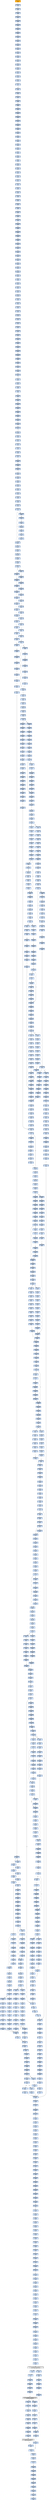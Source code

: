 strict digraph G {
	graph [bgcolor=transparent,
		name=G
	];
	node [color=lightsteelblue,
		fillcolor=lightsteelblue,
		shape=rectangle,
		style=filled
	];
	"0x00424178"	[color=lightgrey,
		fillcolor=orange,
		label="0x00424178
pusha"];
	"0x00424179"	[label="0x00424179
call"];
	"0x00424178" -> "0x00424179"	[color="#000000"];
	"0x0042417e"	[label="0x0042417e
popl"];
	"0x00424179" -> "0x0042417e"	[color="#000000"];
	"0x0042417f"	[label="0x0042417f
addl"];
	"0x0042417e" -> "0x0042417f"	[color="#000000"];
	"0x00424184"	[label="0x00424184
movl"];
	"0x0042417f" -> "0x00424184"	[color="#000000"];
	"0x00424186"	[label="0x00424186
addl"];
	"0x00424184" -> "0x00424186"	[color="#000000"];
	"0x00424188"	[label="0x00424188
subl"];
	"0x00424186" -> "0x00424188"	[color="#000000"];
	"0x0042418a"	[label="0x0042418a
movl"];
	"0x00424188" -> "0x0042418a"	[color="#000000"];
	"0x0042418c"	[label="0x0042418c
lodsw"];
	"0x0042418a" -> "0x0042418c"	[color="#000000"];
	"0x0042418e"	[label="0x0042418e
shll"];
	"0x0042418c" -> "0x0042418e"	[color="#000000"];
	"0x00424191"	[label="0x00424191
movl"];
	"0x0042418e" -> "0x00424191"	[color="#000000"];
	"0x00424193"	[label="0x00424193
pushl"];
	"0x00424191" -> "0x00424193"	[color="#000000"];
	"0x00424194"	[label="0x00424194
lodsl"];
	"0x00424193" -> "0x00424194"	[color="#000000"];
	"0x00424195"	[label="0x00424195
subl"];
	"0x00424194" -> "0x00424195"	[color="#000000"];
	"0x00424197"	[label="0x00424197
addl"];
	"0x00424195" -> "0x00424197"	[color="#000000"];
	"0x00424199"	[label="0x00424199
movl"];
	"0x00424197" -> "0x00424199"	[color="#000000"];
	"0x0042419b"	[label="0x0042419b
pushl"];
	"0x00424199" -> "0x0042419b"	[color="#000000"];
	"0x0042419c"	[label="0x0042419c
pushl"];
	"0x0042419b" -> "0x0042419c"	[color="#000000"];
	"0x0042419d"	[label="0x0042419d
decl"];
	"0x0042419c" -> "0x0042419d"	[color="#000000"];
	"0x0042419e"	[label="0x0042419e
movb"];
	"0x0042419d" -> "0x0042419e"	[color="#000000"];
	"0x004241a2"	[label="0x004241a2
movb"];
	"0x0042419e" -> "0x004241a2"	[color="#000000"];
	"0x004241a5"	[label="0x004241a5
jne"];
	"0x004241a2" -> "0x004241a5"	[color="#000000"];
	"0x004241a7"	[label="0x004241a7
subl"];
	"0x004241a5" -> "0x004241a7"	[color="#000000",
		label=F];
	"0x004241a9"	[label="0x004241a9
lodsb"];
	"0x004241a7" -> "0x004241a9"	[color="#000000"];
	"0x004241aa"	[label="0x004241aa
movl"];
	"0x004241a9" -> "0x004241aa"	[color="#000000"];
	"0x004241ac"	[label="0x004241ac
andb"];
	"0x004241aa" -> "0x004241ac"	[color="#000000"];
	"0x004241af"	[label="0x004241af
andb"];
	"0x004241ac" -> "0x004241af"	[color="#000000"];
	"0x004241b1"	[label="0x004241b1
shll"];
	"0x004241af" -> "0x004241b1"	[color="#000000"];
	"0x004241b4"	[label="0x004241b4
movb"];
	"0x004241b1" -> "0x004241b4"	[color="#000000"];
	"0x004241b6"	[label="0x004241b6
lodsb"];
	"0x004241b4" -> "0x004241b6"	[color="#000000"];
	"0x004241b7"	[label="0x004241b7
orl"];
	"0x004241b6" -> "0x004241b7"	[color="#000000"];
	"0x004241b9"	[label="0x004241b9
pushl"];
	"0x004241b7" -> "0x004241b9"	[color="#000000"];
	"0x004241ba"	[label="0x004241ba
addb"];
	"0x004241b9" -> "0x004241ba"	[color="#000000"];
	"0x004241bc"	[label="0x004241bc
movl"];
	"0x004241ba" -> "0x004241bc"	[color="#000000"];
	"0x004241c1"	[label="0x004241c1
shll"];
	"0x004241bc" -> "0x004241c1"	[color="#000000"];
	"0x004241c3"	[label="0x004241c3
popl"];
	"0x004241c1" -> "0x004241c3"	[color="#000000"];
	"0x004241c4"	[label="0x004241c4
popl"];
	"0x004241c3" -> "0x004241c4"	[color="#000000"];
	"0x004241c5"	[label="0x004241c5
movl"];
	"0x004241c4" -> "0x004241c5"	[color="#000000"];
	"0x004241c7"	[label="0x004241c7
leal"];
	"0x004241c5" -> "0x004241c7"	[color="#000000"];
	"0x004241ce"	[label="0x004241ce
pushl"];
	"0x004241c7" -> "0x004241ce"	[color="#000000"];
	"0x004241cf"	[label="0x004241cf
subl"];
	"0x004241ce" -> "0x004241cf"	[color="#000000"];
	"0x004241d1"	[label="0x004241d1
pushl"];
	"0x004241cf" -> "0x004241d1"	[color="#000000"];
	"0x004241d2"	[label="0x004241d2
pushl"];
	"0x004241d1" -> "0x004241d2"	[color="#000000"];
	"0x004241d3"	[label="0x004241d3
movl"];
	"0x004241d2" -> "0x004241d3"	[color="#000000"];
	"0x004241d5"	[label="0x004241d5
pushl"];
	"0x004241d3" -> "0x004241d5"	[color="#000000"];
	"0x004241d6"	[label="0x004241d6
movw"];
	"0x004241d5" -> "0x004241d6"	[color="#000000"];
	"0x004241d9"	[label="0x004241d9
shll"];
	"0x004241d6" -> "0x004241d9"	[color="#000000"];
	"0x004241dc"	[label="0x004241dc
pushl"];
	"0x004241d9" -> "0x004241dc"	[color="#000000"];
	"0x004241dd"	[label="0x004241dd
pushl"];
	"0x004241dc" -> "0x004241dd"	[color="#000000"];
	"0x004241de"	[label="0x004241de
addl"];
	"0x004241dd" -> "0x004241de"	[color="#000000"];
	"0x004241e1"	[label="0x004241e1
pushl"];
	"0x004241de" -> "0x004241e1"	[color="#000000"];
	"0x004241e2"	[label="0x004241e2
pushl"];
	"0x004241e1" -> "0x004241e2"	[color="#000000"];
	"0x004241e3"	[label="0x004241e3
addl"];
	"0x004241e2" -> "0x004241e3"	[color="#000000"];
	"0x004241e6"	[label="0x004241e6
pushl"];
	"0x004241e3" -> "0x004241e6"	[color="#000000"];
	"0x004241e7"	[label="0x004241e7
pushl"];
	"0x004241e6" -> "0x004241e7"	[color="#000000"];
	"0x004241e8"	[label="0x004241e8
call"];
	"0x004241e7" -> "0x004241e8"	[color="#000000"];
	"0x0042424b"	[label="0x0042424b
pushl"];
	"0x004241e8" -> "0x0042424b"	[color="#000000"];
	"0x0042424c"	[label="0x0042424c
pushl"];
	"0x0042424b" -> "0x0042424c"	[color="#000000"];
	"0x0042424d"	[label="0x0042424d
pushl"];
	"0x0042424c" -> "0x0042424d"	[color="#000000"];
	"0x0042424e"	[label="0x0042424e
pushl"];
	"0x0042424d" -> "0x0042424e"	[color="#000000"];
	"0x0042424f"	[label="0x0042424f
subl"];
	"0x0042424e" -> "0x0042424f"	[color="#000000"];
	"0x00424252"	[label="0x00424252
movl"];
	"0x0042424f" -> "0x00424252"	[color="#000000"];
	"0x00424259"	[label="0x00424259
movl"];
	"0x00424252" -> "0x00424259"	[color="#000000"];
	"0x00424261"	[label="0x00424261
movb"];
	"0x00424259" -> "0x00424261"	[color="#000000"];
	"0x00424266"	[label="0x00424266
movl"];
	"0x00424261" -> "0x00424266"	[color="#000000"];
	"0x0042426d"	[label="0x0042426d
leal"];
	"0x00424266" -> "0x0042426d"	[color="#000000"];
	"0x00424270"	[label="0x00424270
movl"];
	"0x0042426d" -> "0x00424270"	[color="#000000"];
	"0x00424274"	[label="0x00424274
movl"];
	"0x00424270" -> "0x00424274"	[color="#000000"];
	"0x00424279"	[label="0x00424279
movzbl"];
	"0x00424274" -> "0x00424279"	[color="#000000"];
	"0x0042427d"	[label="0x0042427d
movl"];
	"0x00424279" -> "0x0042427d"	[color="#000000"];
	"0x0042427f"	[label="0x0042427f
shll"];
	"0x0042427d" -> "0x0042427f"	[color="#000000"];
	"0x00424281"	[label="0x00424281
movl"];
	"0x0042427f" -> "0x00424281"	[color="#000000"];
	"0x00424283"	[label="0x00424283
decl"];
	"0x00424281" -> "0x00424283"	[color="#000000"];
	"0x00424284"	[label="0x00424284
movl"];
	"0x00424283" -> "0x00424284"	[color="#000000"];
	"0x00424288"	[label="0x00424288
movzbl"];
	"0x00424284" -> "0x00424288"	[color="#000000"];
	"0x0042428c"	[label="0x0042428c
shll"];
	"0x00424288" -> "0x0042428c"	[color="#000000"];
	"0x0042428e"	[label="0x0042428e
decl"];
	"0x0042428c" -> "0x0042428e"	[color="#000000"];
	"0x0042428f"	[label="0x0042428f
movl"];
	"0x0042428e" -> "0x0042428f"	[color="#000000"];
	"0x00424293"	[label="0x00424293
movl"];
	"0x0042428f" -> "0x00424293"	[color="#000000"];
	"0x0042429a"	[label="0x0042429a
movzbl"];
	"0x00424293" -> "0x0042429a"	[color="#000000"];
	"0x0042429d"	[label="0x0042429d
movl"];
	"0x0042429a" -> "0x0042429d"	[color="#000000"];
	"0x004242a4"	[label="0x004242a4
movl"];
	"0x0042429d" -> "0x004242a4"	[color="#000000"];
	"0x004242ac"	[label="0x004242ac
movl"];
	"0x004242a4" -> "0x004242ac"	[color="#000000"];
	"0x004242b2"	[label="0x004242b2
movl"];
	"0x004242ac" -> "0x004242b2"	[color="#000000"];
	"0x004242b7"	[label="0x004242b7
movl"];
	"0x004242b2" -> "0x004242b7"	[color="#000000"];
	"0x004242bb"	[label="0x004242bb
movl"];
	"0x004242b7" -> "0x004242bb"	[color="#000000"];
	"0x004242c3"	[label="0x004242c3
movl"];
	"0x004242bb" -> "0x004242c3"	[color="#000000"];
	"0x004242cb"	[label="0x004242cb
movl"];
	"0x004242c3" -> "0x004242cb"	[color="#000000"];
	"0x004242d3"	[label="0x004242d3
movl"];
	"0x004242cb" -> "0x004242d3"	[color="#000000"];
	"0x004242db"	[label="0x004242db
movzbl"];
	"0x004242d3" -> "0x004242db"	[color="#000000"];
	"0x004242df"	[label="0x004242df
addl"];
	"0x004242db" -> "0x004242df"	[color="#000000"];
	"0x004242e1"	[label="0x004242e1
shll"];
	"0x004242df" -> "0x004242e1"	[color="#000000"];
	"0x004242e3"	[label="0x004242e3
leal"];
	"0x004242e1" -> "0x004242e3"	[color="#000000"];
	"0x004242e9"	[label="0x004242e9
cmpl"];
	"0x004242e3" -> "0x004242e9"	[color="#000000"];
	"0x004242ed"	[label="0x004242ed
jae"];
	"0x004242e9" -> "0x004242ed"	[color="#000000"];
	"0x004242ef"	[label="0x004242ef
movl"];
	"0x004242ed" -> "0x004242ef"	[color="#000000",
		label=F];
	"0x004242f3"	[label="0x004242f3
movw"];
	"0x004242ef" -> "0x004242f3"	[color="#000000"];
	"0x004242f8"	[label="0x004242f8
addl"];
	"0x004242f3" -> "0x004242f8"	[color="#000000"];
	"0x004242fb"	[label="0x004242fb
loop"];
	"0x004242f8" -> "0x004242fb"	[color="#000000"];
	"0x004242fd"	[label="0x004242fd
movl"];
	"0x004242fb" -> "0x004242fd"	[color="#000000",
		label=F];
	"0x00424304"	[label="0x00424304
xorl"];
	"0x004242fd" -> "0x00424304"	[color="#000000"];
	"0x00424306"	[label="0x00424306
movl"];
	"0x00424304" -> "0x00424306"	[color="#000000"];
	"0x0042430e"	[label="0x0042430e
movl"];
	"0x00424306" -> "0x0042430e"	[color="#000000"];
	"0x00424310"	[label="0x00424310
addl"];
	"0x0042430e" -> "0x00424310"	[color="#000000"];
	"0x00424317"	[label="0x00424317
movl"];
	"0x00424310" -> "0x00424317"	[color="#000000"];
	"0x0042431b"	[label="0x0042431b
xorl"];
	"0x00424317" -> "0x0042431b"	[color="#000000"];
	"0x0042431d"	[label="0x0042431d
cmpl"];
	"0x0042431b" -> "0x0042431d"	[color="#000000"];
	"0x00424321"	[label="0x00424321
je"];
	"0x0042431d" -> "0x00424321"	[color="#000000"];
	"0x00424327"	[label="0x00424327
movzbl"];
	"0x00424321" -> "0x00424327"	[color="#000000",
		label=F];
	"0x0042432a"	[label="0x0042432a
shll"];
	"0x00424327" -> "0x0042432a"	[color="#000000"];
	"0x0042432d"	[label="0x0042432d
incl"];
	"0x0042432a" -> "0x0042432d"	[color="#000000"];
	"0x0042432e"	[label="0x0042432e
incl"];
	"0x0042432d" -> "0x0042432e"	[color="#000000"];
	"0x0042432f"	[label="0x0042432f
orl"];
	"0x0042432e" -> "0x0042432f"	[color="#000000"];
	"0x00424331"	[label="0x00424331
cmpl"];
	"0x0042432f" -> "0x00424331"	[color="#000000"];
	"0x00424334"	[label="0x00424334
jle"];
	"0x00424331" -> "0x00424334"	[color="#000000"];
	"0x00424336"	[label="0x00424336
movl"];
	"0x00424334" -> "0x00424336"	[color="#000000",
		label=F];
	"0x0042433d"	[label="0x0042433d
cmpl"];
	"0x00424336" -> "0x0042433d"	[color="#000000"];
	"0x00424341"	[label="0x00424341
jae"];
	"0x0042433d" -> "0x00424341"	[color="#000000"];
	"0x00424347"	[label="0x00424347
movl"];
	"0x00424341" -> "0x00424347"	[color="#000000",
		label=F];
	"0x0042434b"	[label="0x0042434b
andl"];
	"0x00424347" -> "0x0042434b"	[color="#000000"];
	"0x0042434f"	[label="0x0042434f
movl"];
	"0x0042434b" -> "0x0042434f"	[color="#000000"];
	"0x00424353"	[label="0x00424353
movl"];
	"0x0042434f" -> "0x00424353"	[color="#000000"];
	"0x00424357"	[label="0x00424357
shll"];
	"0x00424353" -> "0x00424357"	[color="#000000"];
	"0x0042435a"	[label="0x0042435a
movl"];
	"0x00424357" -> "0x0042435a"	[color="#000000"];
	"0x0042435e"	[label="0x0042435e
addl"];
	"0x0042435a" -> "0x0042435e"	[color="#000000"];
	"0x00424360"	[label="0x00424360
cmpl"];
	"0x0042435e" -> "0x00424360"	[color="#000000"];
	"0x00424368"	[label="0x00424368
leal"];
	"0x00424360" -> "0x00424368"	[color="#000000"];
	"0x0042436b"	[label="0x0042436b
ja"];
	"0x00424368" -> "0x0042436b"	[color="#000000"];
	"0x00424385"	[label="0x00424385
movl"];
	"0x0042436b" -> "0x00424385"	[color="#000000",
		label=T];
	"0x0042436d"	[label="0x0042436d
cmpl"];
	"0x0042436b" -> "0x0042436d"	[color="#000000",
		label=F];
	"0x00424389"	[label="0x00424389
movw"];
	"0x00424385" -> "0x00424389"	[color="#000000"];
	"0x0042438d"	[label="0x0042438d
shrl"];
	"0x00424389" -> "0x0042438d"	[color="#000000"];
	"0x00424390"	[label="0x00424390
movzwl"];
	"0x0042438d" -> "0x00424390"	[color="#000000"];
	"0x00424393"	[label="0x00424393
imull"];
	"0x00424390" -> "0x00424393"	[color="#000000"];
	"0x00424396"	[label="0x00424396
cmpl"];
	"0x00424393" -> "0x00424396"	[color="#000000"];
	"0x00424398"	[label="0x00424398
jae"];
	"0x00424396" -> "0x00424398"	[color="#000000"];
	"0x0042439e"	[label="0x0042439e
movl"];
	"0x00424398" -> "0x0042439e"	[color="#000000",
		label=F];
	"0x0042457b"	[label="0x0042457b
movl"];
	"0x00424398" -> "0x0042457b"	[color="#000000",
		label=T];
	"0x004243a2"	[label="0x004243a2
movl"];
	"0x0042439e" -> "0x004243a2"	[color="#000000"];
	"0x004243a7"	[label="0x004243a7
subl"];
	"0x004243a2" -> "0x004243a7"	[color="#000000"];
	"0x004243a9"	[label="0x004243a9
movb"];
	"0x004243a7" -> "0x004243a9"	[color="#000000"];
	"0x004243ad"	[label="0x004243ad
sarl"];
	"0x004243a9" -> "0x004243ad"	[color="#000000"];
	"0x004243b0"	[label="0x004243b0
movl"];
	"0x004243ad" -> "0x004243b0"	[color="#000000"];
	"0x004243b5"	[label="0x004243b5
leal"];
	"0x004243b0" -> "0x004243b5"	[color="#000000"];
	"0x004243b8"	[label="0x004243b8
movzbl"];
	"0x004243b5" -> "0x004243b8"	[color="#000000"];
	"0x004243bd"	[label="0x004243bd
movw"];
	"0x004243b8" -> "0x004243bd"	[color="#000000"];
	"0x004243c1"	[label="0x004243c1
movl"];
	"0x004243bd" -> "0x004243c1"	[color="#000000"];
	"0x004243c5"	[label="0x004243c5
andl"];
	"0x004243c1" -> "0x004243c5"	[color="#000000"];
	"0x004243c9"	[label="0x004243c9
movl"];
	"0x004243c5" -> "0x004243c9"	[color="#000000"];
	"0x004243cd"	[label="0x004243cd
shll"];
	"0x004243c9" -> "0x004243cd"	[color="#000000"];
	"0x004243cf"	[label="0x004243cf
movl"];
	"0x004243cd" -> "0x004243cf"	[color="#000000"];
	"0x004243d4"	[label="0x004243d4
subl"];
	"0x004243cf" -> "0x004243d4"	[color="#000000"];
	"0x004243d8"	[label="0x004243d8
sarl"];
	"0x004243d4" -> "0x004243d8"	[color="#000000"];
	"0x004243da"	[label="0x004243da
addl"];
	"0x004243d8" -> "0x004243da"	[color="#000000"];
	"0x004243dc"	[label="0x004243dc
imull"];
	"0x004243da" -> "0x004243dc"	[color="#000000"];
	"0x004243e2"	[label="0x004243e2
cmpl"];
	"0x004243dc" -> "0x004243e2"	[color="#000000"];
	"0x004243e7"	[label="0x004243e7
leal"];
	"0x004243e2" -> "0x004243e7"	[color="#000000"];
	"0x004243ee"	[label="0x004243ee
movl"];
	"0x004243e7" -> "0x004243ee"	[color="#000000"];
	"0x004243f2"	[label="0x004243f2
jle"];
	"0x004243ee" -> "0x004243f2"	[color="#000000"];
	"0x004244c2"	[label="0x004244c2
leal"];
	"0x004243f2" -> "0x004244c2"	[color="#000000",
		label=T];
	"0x004243f8"	[label="0x004243f8
movl"];
	"0x004243f2" -> "0x004243f8"	[color="#000000",
		label=F];
	"0x004244c5"	[label="0x004244c5
movl"];
	"0x004244c2" -> "0x004244c5"	[color="#000000"];
	"0x004244c9"	[label="0x004244c9
addl"];
	"0x004244c5" -> "0x004244c9"	[color="#000000"];
	"0x004244cb"	[label="0x004244cb
cmpl"];
	"0x004244c9" -> "0x004244cb"	[color="#000000"];
	"0x004244d3"	[label="0x004244d3
ja"];
	"0x004244cb" -> "0x004244d3"	[color="#000000"];
	"0x004244ed"	[label="0x004244ed
movl"];
	"0x004244d3" -> "0x004244ed"	[color="#000000",
		label=T];
	"0x004244d5"	[label="0x004244d5
cmpl"];
	"0x004244d3" -> "0x004244d5"	[color="#000000",
		label=F];
	"0x004244f1"	[label="0x004244f1
movw"];
	"0x004244ed" -> "0x004244f1"	[color="#000000"];
	"0x004244f5"	[label="0x004244f5
shrl"];
	"0x004244f1" -> "0x004244f5"	[color="#000000"];
	"0x004244f8"	[label="0x004244f8
movzwl"];
	"0x004244f5" -> "0x004244f8"	[color="#000000"];
	"0x004244fb"	[label="0x004244fb
imull"];
	"0x004244f8" -> "0x004244fb"	[color="#000000"];
	"0x004244fe"	[label="0x004244fe
cmpl"];
	"0x004244fb" -> "0x004244fe"	[color="#000000"];
	"0x00424500"	[label="0x00424500
jae"];
	"0x004244fe" -> "0x00424500"	[color="#000000"];
	"0x00424502"	[label="0x00424502
movl"];
	"0x00424500" -> "0x00424502"	[color="#000000",
		label=F];
	"0x0042451b"	[label="0x0042451b
subl"];
	"0x00424500" -> "0x0042451b"	[color="#000000",
		label=T];
	"0x00424506"	[label="0x00424506
movl"];
	"0x00424502" -> "0x00424506"	[color="#000000"];
	"0x0042450b"	[label="0x0042450b
subl"];
	"0x00424506" -> "0x0042450b"	[color="#000000"];
	"0x0042450d"	[label="0x0042450d
movl"];
	"0x0042450b" -> "0x0042450d"	[color="#000000"];
	"0x0042450f"	[label="0x0042450f
sarl"];
	"0x0042450d" -> "0x0042450f"	[color="#000000"];
	"0x00424512"	[label="0x00424512
leal"];
	"0x0042450f" -> "0x00424512"	[color="#000000"];
	"0x00424515"	[label="0x00424515
movw"];
	"0x00424512" -> "0x00424515"	[color="#000000"];
	"0x00424519"	[label="0x00424519
jmp"];
	"0x00424515" -> "0x00424519"	[color="#000000"];
	"0x004244ba"	[label="0x004244ba
cmpl"];
	"0x00424519" -> "0x004244ba"	[color="#000000"];
	"0x004244c0"	[label="0x004244c0
jg"];
	"0x004244ba" -> "0x004244c0"	[color="#000000"];
	"0x00424533"	[label="0x00424533
movl"];
	"0x004244c0" -> "0x00424533"	[color="#000000",
		label=T];
	"0x0042451f"	[label="0x0042451f
subl"];
	"0x0042451b" -> "0x0042451f"	[color="#000000"];
	"0x00424521"	[label="0x00424521
movl"];
	"0x0042451f" -> "0x00424521"	[color="#000000"];
	"0x00424523"	[label="0x00424523
leal"];
	"0x00424521" -> "0x00424523"	[color="#000000"];
	"0x00424526"	[label="0x00424526
shrw"];
	"0x00424523" -> "0x00424526"	[color="#000000"];
	"0x0042452a"	[label="0x0042452a
subw"];
	"0x00424526" -> "0x0042452a"	[color="#000000"];
	"0x0042452d"	[label="0x0042452d
movw"];
	"0x0042452a" -> "0x0042452d"	[color="#000000"];
	"0x00424531"	[label="0x00424531
jmp"];
	"0x0042452d" -> "0x00424531"	[color="#000000"];
	"0x00424531" -> "0x004244ba"	[color="#000000"];
	"0x00424537"	[label="0x00424537
movl"];
	"0x00424533" -> "0x00424537"	[color="#000000"];
	"0x00424539"	[label="0x00424539
movl"];
	"0x00424537" -> "0x00424539"	[color="#000000"];
	"0x00424540"	[label="0x00424540
movb"];
	"0x00424539" -> "0x00424540"	[color="#000000"];
	"0x00424544"	[label="0x00424544
movb"];
	"0x00424540" -> "0x00424544"	[color="#000000"];
	"0x00424547"	[label="0x00424547
incl"];
	"0x00424544" -> "0x00424547"	[color="#000000"];
	"0x00424548"	[label="0x00424548
cmpl"];
	"0x00424547" -> "0x00424548"	[color="#000000"];
	"0x0042454d"	[label="0x0042454d
movl"];
	"0x00424548" -> "0x0042454d"	[color="#000000"];
	"0x00424551"	[label="0x00424551
jg"];
	"0x0042454d" -> "0x00424551"	[color="#000000"];
	"0x00424553"	[label="0x00424553
movl"];
	"0x00424551" -> "0x00424553"	[color="#000000",
		label=F];
	"0x00424560"	[label="0x00424560
cmpl"];
	"0x00424551" -> "0x00424560"	[color="#000000",
		label=T];
	"0x0042455b"	[label="0x0042455b
jmp"];
	"0x00424553" -> "0x0042455b"	[color="#000000"];
	"0x00424c7c"	[label="0x00424c7c
movl"];
	"0x0042455b" -> "0x00424c7c"	[color="#000000"];
	"0x00424c83"	[label="0x00424c83
cmpl"];
	"0x00424c7c" -> "0x00424c83"	[color="#000000"];
	"0x00424c87"	[label="0x00424c87
jb"];
	"0x00424c83" -> "0x00424c87"	[color="#000000"];
	"0x00424c8d"	[label="0x00424c8d
cmpl"];
	"0x00424c87" -> "0x00424c8d"	[color="#000000",
		label=F];
	"0x00424371"	[label="0x00424371
je"];
	"0x0042436d" -> "0x00424371"	[color="#000000"];
	"0x00424377"	[label="0x00424377
shll"];
	"0x00424371" -> "0x00424377"	[color="#000000",
		label=F];
	"0x0042437c"	[label="0x0042437c
movzbl"];
	"0x00424377" -> "0x0042437c"	[color="#000000"];
	"0x0042437f"	[label="0x0042437f
shll"];
	"0x0042437c" -> "0x0042437f"	[color="#000000"];
	"0x00424382"	[label="0x00424382
incl"];
	"0x0042437f" -> "0x00424382"	[color="#000000"];
	"0x00424383"	[label="0x00424383
orl"];
	"0x00424382" -> "0x00424383"	[color="#000000"];
	"0x00424383" -> "0x00424385"	[color="#000000"];
	"0x004244d9"	[label="0x004244d9
je"];
	"0x004244d5" -> "0x004244d9"	[color="#000000"];
	"0x004244df"	[label="0x004244df
shll"];
	"0x004244d9" -> "0x004244df"	[color="#000000",
		label=F];
	"0x004244e4"	[label="0x004244e4
movzbl"];
	"0x004244df" -> "0x004244e4"	[color="#000000"];
	"0x004244e7"	[label="0x004244e7
shll"];
	"0x004244e4" -> "0x004244e7"	[color="#000000"];
	"0x004244ea"	[label="0x004244ea
incl"];
	"0x004244e7" -> "0x004244ea"	[color="#000000"];
	"0x004244eb"	[label="0x004244eb
orl"];
	"0x004244ea" -> "0x004244eb"	[color="#000000"];
	"0x004244eb" -> "0x004244ed"	[color="#000000"];
	"0x0042457f"	[label="0x0042457f
subl"];
	"0x0042457b" -> "0x0042457f"	[color="#000000"];
	"0x00424581"	[label="0x00424581
movl"];
	"0x0042457f" -> "0x00424581"	[color="#000000"];
	"0x00424585"	[label="0x00424585
subl"];
	"0x00424581" -> "0x00424585"	[color="#000000"];
	"0x00424587"	[label="0x00424587
movl"];
	"0x00424585" -> "0x00424587"	[color="#000000"];
	"0x00424589"	[label="0x00424589
shrw"];
	"0x00424587" -> "0x00424589"	[color="#000000"];
	"0x0042458d"	[label="0x0042458d
subw"];
	"0x00424589" -> "0x0042458d"	[color="#000000"];
	"0x00424590"	[label="0x00424590
cmpl"];
	"0x0042458d" -> "0x00424590"	[color="#000000"];
	"0x00424596"	[label="0x00424596
movw"];
	"0x00424590" -> "0x00424596"	[color="#000000"];
	"0x0042459a"	[label="0x0042459a
movl"];
	"0x00424596" -> "0x0042459a"	[color="#000000"];
	"0x0042459e"	[label="0x0042459e
leal"];
	"0x0042459a" -> "0x0042459e"	[color="#000000"];
	"0x004245a2"	[label="0x004245a2
movl"];
	"0x0042459e" -> "0x004245a2"	[color="#000000"];
	"0x004245a6"	[label="0x004245a6
ja"];
	"0x004245a2" -> "0x004245a6"	[color="#000000"];
	"0x004245be"	[label="0x004245be
movl"];
	"0x004245a6" -> "0x004245be"	[color="#000000",
		label=T];
	"0x004245a8"	[label="0x004245a8
cmpl"];
	"0x004245a6" -> "0x004245a8"	[color="#000000",
		label=F];
	"0x004245c2"	[label="0x004245c2
movl"];
	"0x004245be" -> "0x004245c2"	[color="#000000"];
	"0x004245c4"	[label="0x004245c4
shrl"];
	"0x004245c2" -> "0x004245c4"	[color="#000000"];
	"0x004245c7"	[label="0x004245c7
movw"];
	"0x004245c4" -> "0x004245c7"	[color="#000000"];
	"0x004245ce"	[label="0x004245ce
movzwl"];
	"0x004245c7" -> "0x004245ce"	[color="#000000"];
	"0x004245d1"	[label="0x004245d1
imull"];
	"0x004245ce" -> "0x004245d1"	[color="#000000"];
	"0x004245d4"	[label="0x004245d4
cmpl"];
	"0x004245d1" -> "0x004245d4"	[color="#000000"];
	"0x004245d6"	[label="0x004245d6
jae"];
	"0x004245d4" -> "0x004245d6"	[color="#000000"];
	"0x0042462a"	[label="0x0042462a
movl"];
	"0x004245d6" -> "0x0042462a"	[color="#000000",
		label=T];
	"0x004245d8"	[label="0x004245d8
movl"];
	"0x004245d6" -> "0x004245d8"	[color="#000000",
		label=F];
	"0x0042462c"	[label="0x0042462c
subl"];
	"0x0042462a" -> "0x0042462c"	[color="#000000"];
	"0x0042462e"	[label="0x0042462e
subl"];
	"0x0042462c" -> "0x0042462e"	[color="#000000"];
	"0x00424630"	[label="0x00424630
movl"];
	"0x0042462e" -> "0x00424630"	[color="#000000"];
	"0x00424632"	[label="0x00424632
shrw"];
	"0x00424630" -> "0x00424632"	[color="#000000"];
	"0x00424636"	[label="0x00424636
movl"];
	"0x00424632" -> "0x00424636"	[color="#000000"];
	"0x0042463a"	[label="0x0042463a
subw"];
	"0x00424636" -> "0x0042463a"	[color="#000000"];
	"0x0042463d"	[label="0x0042463d
cmpl"];
	"0x0042463a" -> "0x0042463d"	[color="#000000"];
	"0x00424643"	[label="0x00424643
movw"];
	"0x0042463d" -> "0x00424643"	[color="#000000"];
	"0x0042464a"	[label="0x0042464a
ja"];
	"0x00424643" -> "0x0042464a"	[color="#000000"];
	"0x00424662"	[label="0x00424662
movl"];
	"0x0042464a" -> "0x00424662"	[color="#000000",
		label=T];
	"0x0042464c"	[label="0x0042464c
cmpl"];
	"0x0042464a" -> "0x0042464c"	[color="#000000",
		label=F];
	"0x00424666"	[label="0x00424666
movl"];
	"0x00424662" -> "0x00424666"	[color="#000000"];
	"0x00424668"	[label="0x00424668
shrl"];
	"0x00424666" -> "0x00424668"	[color="#000000"];
	"0x0042466b"	[label="0x0042466b
movw"];
	"0x00424668" -> "0x0042466b"	[color="#000000"];
	"0x00424672"	[label="0x00424672
movzwl"];
	"0x0042466b" -> "0x00424672"	[color="#000000"];
	"0x00424675"	[label="0x00424675
imull"];
	"0x00424672" -> "0x00424675"	[color="#000000"];
	"0x00424678"	[label="0x00424678
cmpl"];
	"0x00424675" -> "0x00424678"	[color="#000000"];
	"0x0042467a"	[label="0x0042467a
jae"];
	"0x00424678" -> "0x0042467a"	[color="#000000"];
	"0x00424680"	[label="0x00424680
movl"];
	"0x0042467a" -> "0x00424680"	[color="#000000",
		label=F];
	"0x00424763"	[label="0x00424763
movl"];
	"0x0042467a" -> "0x00424763"	[color="#000000",
		label=T];
	"0x00424685"	[label="0x00424685
movl"];
	"0x00424680" -> "0x00424685"	[color="#000000"];
	"0x00424687"	[label="0x00424687
subl"];
	"0x00424685" -> "0x00424687"	[color="#000000"];
	"0x00424689"	[label="0x00424689
movl"];
	"0x00424687" -> "0x00424689"	[color="#000000"];
	"0x00424691"	[label="0x00424691
movl"];
	"0x00424689" -> "0x00424691"	[color="#000000"];
	"0x00424693"	[label="0x00424693
sarl"];
	"0x00424691" -> "0x00424693"	[color="#000000"];
	"0x00424696"	[label="0x00424696
leal"];
	"0x00424693" -> "0x00424696"	[color="#000000"];
	"0x00424699"	[label="0x00424699
movl"];
	"0x00424696" -> "0x00424699"	[color="#000000"];
	"0x0042469d"	[label="0x0042469d
movw"];
	"0x00424699" -> "0x0042469d"	[color="#000000"];
	"0x004246a4"	[label="0x004246a4
movl"];
	"0x0042469d" -> "0x004246a4"	[color="#000000"];
	"0x004246a8"	[label="0x004246a8
movl"];
	"0x004246a4" -> "0x004246a8"	[color="#000000"];
	"0x004246ac"	[label="0x004246ac
shll"];
	"0x004246a8" -> "0x004246ac"	[color="#000000"];
	"0x004246af"	[label="0x004246af
addl"];
	"0x004246ac" -> "0x004246af"	[color="#000000"];
	"0x004246b3"	[label="0x004246b3
cmpl"];
	"0x004246af" -> "0x004246b3"	[color="#000000"];
	"0x004246b9"	[label="0x004246b9
leal"];
	"0x004246b3" -> "0x004246b9"	[color="#000000"];
	"0x004246bc"	[label="0x004246bc
ja"];
	"0x004246b9" -> "0x004246bc"	[color="#000000"];
	"0x004246d4"	[label="0x004246d4
movw"];
	"0x004246bc" -> "0x004246d4"	[color="#000000",
		label=T];
	"0x004246be"	[label="0x004246be
cmpl"];
	"0x004246bc" -> "0x004246be"	[color="#000000",
		label=F];
	"0x004246db"	[label="0x004246db
movl"];
	"0x004246d4" -> "0x004246db"	[color="#000000"];
	"0x004246dd"	[label="0x004246dd
shrl"];
	"0x004246db" -> "0x004246dd"	[color="#000000"];
	"0x004246e0"	[label="0x004246e0
movzwl"];
	"0x004246dd" -> "0x004246e0"	[color="#000000"];
	"0x004246e3"	[label="0x004246e3
imull"];
	"0x004246e0" -> "0x004246e3"	[color="#000000"];
	"0x004246e6"	[label="0x004246e6
cmpl"];
	"0x004246e3" -> "0x004246e6"	[color="#000000"];
	"0x004246e8"	[label="0x004246e8
jae"];
	"0x004246e6" -> "0x004246e8"	[color="#000000"];
	"0x0042474a"	[label="0x0042474a
subl"];
	"0x004246e8" -> "0x0042474a"	[color="#000000",
		label=T];
	"0x004246ea"	[label="0x004246ea
subl"];
	"0x004246e8" -> "0x004246ea"	[color="#000000",
		label=F];
	"0x0042474c"	[label="0x0042474c
subl"];
	"0x0042474a" -> "0x0042474c"	[color="#000000"];
	"0x0042474e"	[label="0x0042474e
movl"];
	"0x0042474c" -> "0x0042474e"	[color="#000000"];
	"0x00424750"	[label="0x00424750
shrw"];
	"0x0042474e" -> "0x00424750"	[color="#000000"];
	"0x00424754"	[label="0x00424754
subw"];
	"0x00424750" -> "0x00424754"	[color="#000000"];
	"0x00424757"	[label="0x00424757
movw"];
	"0x00424754" -> "0x00424757"	[color="#000000"];
	"0x0042475e"	[label="0x0042475e
jmp"];
	"0x00424757" -> "0x0042475e"	[color="#000000"];
	"0x00424882"	[label="0x00424882
xorl"];
	"0x0042475e" -> "0x00424882"	[color="#000000"];
	"0x00424884"	[label="0x00424884
cmpl"];
	"0x00424882" -> "0x00424884"	[color="#000000"];
	"0x00424889"	[label="0x00424889
movl"];
	"0x00424884" -> "0x00424889"	[color="#000000"];
	"0x0042488d"	[label="0x0042488d
setg"];
	"0x00424889" -> "0x0042488d"	[color="#000000"];
	"0x00424890"	[label="0x00424890
addl"];
	"0x0042488d" -> "0x00424890"	[color="#000000"];
	"0x00424896"	[label="0x00424896
leal"];
	"0x00424890" -> "0x00424896"	[color="#000000"];
	"0x0042489a"	[label="0x0042489a
movl"];
	"0x00424896" -> "0x0042489a"	[color="#000000"];
	"0x0042489e"	[label="0x0042489e
cmpl"];
	"0x0042489a" -> "0x0042489e"	[color="#000000"];
	"0x004248a4"	[label="0x004248a4
ja"];
	"0x0042489e" -> "0x004248a4"	[color="#000000"];
	"0x004248bc"	[label="0x004248bc
movw"];
	"0x004248a4" -> "0x004248bc"	[color="#000000",
		label=T];
	"0x004248a6"	[label="0x004248a6
cmpl"];
	"0x004248a4" -> "0x004248a6"	[color="#000000",
		label=F];
	"0x004248bf"	[label="0x004248bf
movl"];
	"0x004248bc" -> "0x004248bf"	[color="#000000"];
	"0x004248c1"	[label="0x004248c1
shrl"];
	"0x004248bf" -> "0x004248c1"	[color="#000000"];
	"0x004248c4"	[label="0x004248c4
movzwl"];
	"0x004248c1" -> "0x004248c4"	[color="#000000"];
	"0x004248c7"	[label="0x004248c7
imull"];
	"0x004248c4" -> "0x004248c7"	[color="#000000"];
	"0x004248ca"	[label="0x004248ca
cmpl"];
	"0x004248c7" -> "0x004248ca"	[color="#000000"];
	"0x004248cc"	[label="0x004248cc
jae"];
	"0x004248ca" -> "0x004248cc"	[color="#000000"];
	"0x004248ce"	[label="0x004248ce
movl"];
	"0x004248cc" -> "0x004248ce"	[color="#000000",
		label=F];
	"0x004248fd"	[label="0x004248fd
subl"];
	"0x004248cc" -> "0x004248fd"	[color="#000000",
		label=T];
	"0x004248d2"	[label="0x004248d2
movl"];
	"0x004248ce" -> "0x004248d2"	[color="#000000"];
	"0x004248d7"	[label="0x004248d7
subl"];
	"0x004248d2" -> "0x004248d7"	[color="#000000"];
	"0x004248d9"	[label="0x004248d9
shll"];
	"0x004248d7" -> "0x004248d9"	[color="#000000"];
	"0x004248de"	[label="0x004248de
sarl"];
	"0x004248d9" -> "0x004248de"	[color="#000000"];
	"0x004248e1"	[label="0x004248e1
movl"];
	"0x004248de" -> "0x004248e1"	[color="#000000"];
	"0x004248e9"	[label="0x004248e9
leal"];
	"0x004248e1" -> "0x004248e9"	[color="#000000"];
	"0x004248ec"	[label="0x004248ec
movw"];
	"0x004248e9" -> "0x004248ec"	[color="#000000"];
	"0x004248ef"	[label="0x004248ef
movl"];
	"0x004248ec" -> "0x004248ef"	[color="#000000"];
	"0x004248f3"	[label="0x004248f3
leal"];
	"0x004248ef" -> "0x004248f3"	[color="#000000"];
	"0x004248f7"	[label="0x004248f7
movl"];
	"0x004248f3" -> "0x004248f7"	[color="#000000"];
	"0x004248fb"	[label="0x004248fb
jmp"];
	"0x004248f7" -> "0x004248fb"	[color="#000000"];
	"0x0042496f"	[label="0x0042496f
movl"];
	"0x004248fb" -> "0x0042496f"	[color="#000000"];
	"0x00424977"	[label="0x00424977
jmp"];
	"0x0042496f" -> "0x00424977"	[color="#000000"];
	"0x004249a8"	[label="0x004249a8
movl"];
	"0x00424977" -> "0x004249a8"	[color="#000000"];
	"0x004249ac"	[label="0x004249ac
movl"];
	"0x004249a8" -> "0x004249ac"	[color="#000000"];
	"0x004249b1"	[label="0x004249b1
movl"];
	"0x004249ac" -> "0x004249b1"	[color="#000000"];
	"0x004249b5"	[label="0x004249b5
leal"];
	"0x004249b1" -> "0x004249b5"	[color="#000000"];
	"0x004249b8"	[label="0x004249b8
movl"];
	"0x004249b5" -> "0x004249b8"	[color="#000000"];
	"0x004249bc"	[label="0x004249bc
addl"];
	"0x004249b8" -> "0x004249bc"	[color="#000000"];
	"0x004249be"	[label="0x004249be
cmpl"];
	"0x004249bc" -> "0x004249be"	[color="#000000"];
	"0x004249c6"	[label="0x004249c6
ja"];
	"0x004249be" -> "0x004249c6"	[color="#000000"];
	"0x004249e0"	[label="0x004249e0
movl"];
	"0x004249c6" -> "0x004249e0"	[color="#000000",
		label=T];
	"0x004249c8"	[label="0x004249c8
cmpl"];
	"0x004249c6" -> "0x004249c8"	[color="#000000",
		label=F];
	"0x004249e4"	[label="0x004249e4
movw"];
	"0x004249e0" -> "0x004249e4"	[color="#000000"];
	"0x004249e7"	[label="0x004249e7
shrl"];
	"0x004249e4" -> "0x004249e7"	[color="#000000"];
	"0x004249ea"	[label="0x004249ea
movzwl"];
	"0x004249e7" -> "0x004249ea"	[color="#000000"];
	"0x004249ed"	[label="0x004249ed
imull"];
	"0x004249ea" -> "0x004249ed"	[color="#000000"];
	"0x004249f0"	[label="0x004249f0
cmpl"];
	"0x004249ed" -> "0x004249f0"	[color="#000000"];
	"0x004249f2"	[label="0x004249f2
jae"];
	"0x004249f0" -> "0x004249f2"	[color="#000000"];
	"0x004249f4"	[label="0x004249f4
movl"];
	"0x004249f2" -> "0x004249f4"	[color="#000000",
		label=F];
	"0x00424a0c"	[label="0x00424a0c
subl"];
	"0x004249f2" -> "0x00424a0c"	[color="#000000",
		label=T];
	"0x004249f8"	[label="0x004249f8
movl"];
	"0x004249f4" -> "0x004249f8"	[color="#000000"];
	"0x004249fd"	[label="0x004249fd
subl"];
	"0x004249f8" -> "0x004249fd"	[color="#000000"];
	"0x004249ff"	[label="0x004249ff
sarl"];
	"0x004249fd" -> "0x004249ff"	[color="#000000"];
	"0x00424a02"	[label="0x00424a02
leal"];
	"0x004249ff" -> "0x00424a02"	[color="#000000"];
	"0x00424a05"	[label="0x00424a05
movl"];
	"0x00424a02" -> "0x00424a05"	[color="#000000"];
	"0x00424a07"	[label="0x00424a07
movw"];
	"0x00424a05" -> "0x00424a07"	[color="#000000"];
	"0x00424a0a"	[label="0x00424a0a
jmp"];
	"0x00424a07" -> "0x00424a0a"	[color="#000000"];
	"0x00424a21"	[label="0x00424a21
movl"];
	"0x00424a0a" -> "0x00424a21"	[color="#000000"];
	"0x00424a25"	[label="0x00424a25
decl"];
	"0x00424a21" -> "0x00424a25"	[color="#000000"];
	"0x00424a26"	[label="0x00424a26
movl"];
	"0x00424a25" -> "0x00424a26"	[color="#000000"];
	"0x00424a2a"	[label="0x00424a2a
jne"];
	"0x00424a26" -> "0x00424a2a"	[color="#000000"];
	"0x00424a2c"	[label="0x00424a2c
movb"];
	"0x00424a2a" -> "0x00424a2c"	[color="#000000",
		label=F];
	"0x004249cc"	[label="0x004249cc
je"];
	"0x004249c8" -> "0x004249cc"	[color="#000000"];
	"0x004249d2"	[label="0x004249d2
shll"];
	"0x004249cc" -> "0x004249d2"	[color="#000000",
		label=F];
	"0x004249d7"	[label="0x004249d7
movzbl"];
	"0x004249d2" -> "0x004249d7"	[color="#000000"];
	"0x004249da"	[label="0x004249da
shll"];
	"0x004249d7" -> "0x004249da"	[color="#000000"];
	"0x004249dd"	[label="0x004249dd
incl"];
	"0x004249da" -> "0x004249dd"	[color="#000000"];
	"0x004249de"	[label="0x004249de
orl"];
	"0x004249dd" -> "0x004249de"	[color="#000000"];
	"0x004249de" -> "0x004249e0"	[color="#000000"];
	"0x00424a30"	[label="0x00424a30
movl"];
	"0x00424a2c" -> "0x00424a30"	[color="#000000"];
	"0x00424a35"	[label="0x00424a35
shll"];
	"0x00424a30" -> "0x00424a35"	[color="#000000"];
	"0x00424a37"	[label="0x00424a37
subl"];
	"0x00424a35" -> "0x00424a37"	[color="#000000"];
	"0x00424a39"	[label="0x00424a39
addl"];
	"0x00424a37" -> "0x00424a39"	[color="#000000"];
	"0x00424a3d"	[label="0x00424a3d
cmpl"];
	"0x00424a39" -> "0x00424a3d"	[color="#000000"];
	"0x00424a42"	[label="0x00424a42
movl"];
	"0x00424a3d" -> "0x00424a42"	[color="#000000"];
	"0x00424a46"	[label="0x00424a46
jg"];
	"0x00424a42" -> "0x00424a46"	[color="#000000"];
	"0x00424c33"	[label="0x00424c33
movl"];
	"0x00424a46" -> "0x00424c33"	[color="#000000",
		label=T];
	"0x00424a4c"	[label="0x00424a4c
addl"];
	"0x00424a46" -> "0x00424a4c"	[color="#000000",
		label=F];
	"0x00424c37"	[label="0x00424c37
movl"];
	"0x00424c33" -> "0x00424c37"	[color="#000000"];
	"0x00424c3b"	[label="0x00424c3b
addl"];
	"0x00424c37" -> "0x00424c3b"	[color="#000000"];
	"0x00424c3e"	[label="0x00424c3e
cmpl"];
	"0x00424c3b" -> "0x00424c3e"	[color="#000000"];
	"0x00424c42"	[label="0x00424c42
ja"];
	"0x00424c3e" -> "0x00424c42"	[color="#000000"];
	"0x00424c44"	[label="0x00424c44
movl"];
	"0x00424c42" -> "0x00424c44"	[color="#000000",
		label=F];
	"0x00424c4b"	[label="0x00424c4b
movl"];
	"0x00424c44" -> "0x00424c4b"	[color="#000000"];
	"0x00424c4d"	[label="0x00424c4d
subl"];
	"0x00424c4b" -> "0x00424c4d"	[color="#000000"];
	"0x00424c51"	[label="0x00424c51
addl"];
	"0x00424c4d" -> "0x00424c51"	[color="#000000"];
	"0x00424c58"	[label="0x00424c58
leal"];
	"0x00424c51" -> "0x00424c58"	[color="#000000"];
	"0x00424c5c"	[label="0x00424c5c
movb"];
	"0x00424c58" -> "0x00424c5c"	[color="#000000"];
	"0x00424c5e"	[label="0x00424c5e
incl"];
	"0x00424c5c" -> "0x00424c5e"	[color="#000000"];
	"0x00424c5f"	[label="0x00424c5f
movb"];
	"0x00424c5e" -> "0x00424c5f"	[color="#000000"];
	"0x00424c63"	[label="0x00424c63
movb"];
	"0x00424c5f" -> "0x00424c63"	[color="#000000"];
	"0x00424c65"	[label="0x00424c65
incl"];
	"0x00424c63" -> "0x00424c65"	[color="#000000"];
	"0x00424c66"	[label="0x00424c66
incl"];
	"0x00424c65" -> "0x00424c66"	[color="#000000"];
	"0x00424c6a"	[label="0x00424c6a
decl"];
	"0x00424c66" -> "0x00424c6a"	[color="#000000"];
	"0x00424c6b"	[label="0x00424c6b
je"];
	"0x00424c6a" -> "0x00424c6b"	[color="#000000"];
	"0x00424c6b" -> "0x00424c7c"	[color="#000000",
		label=T];
	"0x004243fc"	[label="0x004243fc
subl"];
	"0x004243f8" -> "0x004243fc"	[color="#000000"];
	"0x00424400"	[label="0x00424400
movl"];
	"0x004243fc" -> "0x00424400"	[color="#000000"];
	"0x00424407"	[label="0x00424407
movzbl"];
	"0x00424400" -> "0x00424407"	[color="#000000"];
	"0x0042440b"	[label="0x0042440b
movl"];
	"0x00424407" -> "0x0042440b"	[color="#000000"];
	"0x0042440f"	[label="0x0042440f
shll"];
	"0x0042440b" -> "0x0042440f"	[color="#000000"];
	"0x00424413"	[label="0x00424413
movl"];
	"0x0042440f" -> "0x00424413"	[color="#000000"];
	"0x00424417"	[label="0x00424417
leal"];
	"0x00424413" -> "0x00424417"	[color="#000000"];
	"0x0042441a"	[label="0x0042441a
movl"];
	"0x00424417" -> "0x0042441a"	[color="#000000"];
	"0x0042441e"	[label="0x0042441e
andl"];
	"0x0042441a" -> "0x0042441e"	[color="#000000"];
	"0x00424424"	[label="0x00424424
cmpl"];
	"0x0042441e" -> "0x00424424"	[color="#000000"];
	"0x0042442c"	[label="0x0042442c
leal"];
	"0x00424424" -> "0x0042442c"	[color="#000000"];
	"0x00424430"	[label="0x00424430
movl"];
	"0x0042442c" -> "0x00424430"	[color="#000000"];
	"0x00424434"	[label="0x00424434
leal"];
	"0x00424430" -> "0x00424434"	[color="#000000"];
	"0x00424437"	[label="0x00424437
ja"];
	"0x00424434" -> "0x00424437"	[color="#000000"];
	"0x00424451"	[label="0x00424451
movl"];
	"0x00424437" -> "0x00424451"	[color="#000000",
		label=T];
	"0x00424439"	[label="0x00424439
cmpl"];
	"0x00424437" -> "0x00424439"	[color="#000000",
		label=F];
	"0x00424455"	[label="0x00424455
movw"];
	"0x00424451" -> "0x00424455"	[color="#000000"];
	"0x0042445c"	[label="0x0042445c
shrl"];
	"0x00424455" -> "0x0042445c"	[color="#000000"];
	"0x0042445f"	[label="0x0042445f
movzwl"];
	"0x0042445c" -> "0x0042445f"	[color="#000000"];
	"0x00424462"	[label="0x00424462
imull"];
	"0x0042445f" -> "0x00424462"	[color="#000000"];
	"0x00424465"	[label="0x00424465
cmpl"];
	"0x00424462" -> "0x00424465"	[color="#000000"];
	"0x00424467"	[label="0x00424467
jae"];
	"0x00424465" -> "0x00424467"	[color="#000000"];
	"0x00424469"	[label="0x00424469
movl"];
	"0x00424467" -> "0x00424469"	[color="#000000",
		label=F];
	"0x0042448c"	[label="0x0042448c
subl"];
	"0x00424467" -> "0x0042448c"	[color="#000000",
		label=T];
	"0x0042446d"	[label="0x0042446d
movl"];
	"0x00424469" -> "0x0042446d"	[color="#000000"];
	"0x00424472"	[label="0x00424472
subl"];
	"0x0042446d" -> "0x00424472"	[color="#000000"];
	"0x00424474"	[label="0x00424474
movl"];
	"0x00424472" -> "0x00424474"	[color="#000000"];
	"0x00424476"	[label="0x00424476
sarl"];
	"0x00424474" -> "0x00424476"	[color="#000000"];
	"0x00424479"	[label="0x00424479
cmpl"];
	"0x00424476" -> "0x00424479"	[color="#000000"];
	"0x0042447e"	[label="0x0042447e
leal"];
	"0x00424479" -> "0x0042447e"	[color="#000000"];
	"0x00424481"	[label="0x00424481
movw"];
	"0x0042447e" -> "0x00424481"	[color="#000000"];
	"0x00424488"	[label="0x00424488
je"];
	"0x00424481" -> "0x00424488"	[color="#000000"];
	"0x004244ac"	[label="0x004244ac
cmpl"];
	"0x00424488" -> "0x004244ac"	[color="#000000",
		label=T];
	"0x0042448a"	[label="0x0042448a
jmp"];
	"0x00424488" -> "0x0042448a"	[color="#000000",
		label=F];
	"0x004244b2"	[label="0x004244b2
jle"];
	"0x004244ac" -> "0x004244b2"	[color="#000000"];
	"0x004244b8"	[label="0x004244b8
jmp"];
	"0x004244b2" -> "0x004244b8"	[color="#000000",
		label=F];
	"0x00424490"	[label="0x00424490
subl"];
	"0x0042448c" -> "0x00424490"	[color="#000000"];
	"0x00424492"	[label="0x00424492
movl"];
	"0x00424490" -> "0x00424492"	[color="#000000"];
	"0x00424494"	[label="0x00424494
leal"];
	"0x00424492" -> "0x00424494"	[color="#000000"];
	"0x00424497"	[label="0x00424497
shrw"];
	"0x00424494" -> "0x00424497"	[color="#000000"];
	"0x0042449b"	[label="0x0042449b
subw"];
	"0x00424497" -> "0x0042449b"	[color="#000000"];
	"0x0042449e"	[label="0x0042449e
cmpl"];
	"0x0042449b" -> "0x0042449e"	[color="#000000"];
	"0x004244a3"	[label="0x004244a3
movw"];
	"0x0042449e" -> "0x004244a3"	[color="#000000"];
	"0x004244aa"	[label="0x004244aa
je"];
	"0x004244a3" -> "0x004244aa"	[color="#000000"];
	"0x004244aa" -> "0x004244ba"	[color="#000000",
		label=T];
	"0x004244aa" -> "0x004244ac"	[color="#000000",
		label=F];
	"0x00424565"	[label="0x00424565
jg"];
	"0x00424560" -> "0x00424565"	[color="#000000"];
	"0x00424567"	[label="0x00424567
subl"];
	"0x00424565" -> "0x00424567"	[color="#000000",
		label=F];
	"0x00424571"	[label="0x00424571
subl"];
	"0x00424565" -> "0x00424571"	[color="#000000",
		label=T];
	"0x0042456c"	[label="0x0042456c
jmp"];
	"0x00424567" -> "0x0042456c"	[color="#000000"];
	"0x0042456c" -> "0x00424c7c"	[color="#000000"];
	"0x004246ee"	[label="0x004246ee
sarl"];
	"0x004246ea" -> "0x004246ee"	[color="#000000"];
	"0x004246f3"	[label="0x004246f3
movl"];
	"0x004246ee" -> "0x004246f3"	[color="#000000"];
	"0x004246f7"	[label="0x004246f7
movl"];
	"0x004246f3" -> "0x004246f7"	[color="#000000"];
	"0x004246fb"	[label="0x004246fb
cmpl"];
	"0x004246f7" -> "0x004246fb"	[color="#000000"];
	"0x00424700"	[label="0x00424700
leal"];
	"0x004246fb" -> "0x00424700"	[color="#000000"];
	"0x00424703"	[label="0x00424703
movw"];
	"0x00424700" -> "0x00424703"	[color="#000000"];
	"0x0042470a"	[label="0x0042470a
je"];
	"0x00424703" -> "0x0042470a"	[color="#000000"];
	"0x00424710"	[label="0x00424710
xorl"];
	"0x0042470a" -> "0x00424710"	[color="#000000",
		label=F];
	"0x00424712"	[label="0x00424712
cmpl"];
	"0x00424710" -> "0x00424712"	[color="#000000"];
	"0x00424717"	[label="0x00424717
movl"];
	"0x00424712" -> "0x00424717"	[color="#000000"];
	"0x0042471e"	[label="0x0042471e
movl"];
	"0x00424717" -> "0x0042471e"	[color="#000000"];
	"0x00424722"	[label="0x00424722
setg"];
	"0x0042471e" -> "0x00424722"	[color="#000000"];
	"0x00424725"	[label="0x00424725
leal"];
	"0x00424722" -> "0x00424725"	[color="#000000"];
	"0x00424729"	[label="0x00424729
movl"];
	"0x00424725" -> "0x00424729"	[color="#000000"];
	"0x0042472d"	[label="0x0042472d
movl"];
	"0x00424729" -> "0x0042472d"	[color="#000000"];
	"0x00424731"	[label="0x00424731
subl"];
	"0x0042472d" -> "0x00424731"	[color="#000000"];
	"0x00424735"	[label="0x00424735
movb"];
	"0x00424731" -> "0x00424735"	[color="#000000"];
	"0x00424738"	[label="0x00424738
movb"];
	"0x00424735" -> "0x00424738"	[color="#000000"];
	"0x0042473c"	[label="0x0042473c
movb"];
	"0x00424738" -> "0x0042473c"	[color="#000000"];
	"0x00424740"	[label="0x00424740
incl"];
	"0x0042473c" -> "0x00424740"	[color="#000000"];
	"0x00424741"	[label="0x00424741
movl"];
	"0x00424740" -> "0x00424741"	[color="#000000"];
	"0x00424745"	[label="0x00424745
jmp"];
	"0x00424741" -> "0x00424745"	[color="#000000"];
	"0x00424745" -> "0x00424c7c"	[color="#000000"];
	"0x004245da"	[label="0x004245da
movl"];
	"0x004245d8" -> "0x004245da"	[color="#000000"];
	"0x004245df"	[label="0x004245df
subl"];
	"0x004245da" -> "0x004245df"	[color="#000000"];
	"0x004245e1"	[label="0x004245e1
movl"];
	"0x004245df" -> "0x004245e1"	[color="#000000"];
	"0x004245e5"	[label="0x004245e5
sarl"];
	"0x004245e1" -> "0x004245e5"	[color="#000000"];
	"0x004245e8"	[label="0x004245e8
movl"];
	"0x004245e5" -> "0x004245e8"	[color="#000000"];
	"0x004245ec"	[label="0x004245ec
leal"];
	"0x004245e8" -> "0x004245ec"	[color="#000000"];
	"0x004245ef"	[label="0x004245ef
movl"];
	"0x004245ec" -> "0x004245ef"	[color="#000000"];
	"0x004245f3"	[label="0x004245f3
movl"];
	"0x004245ef" -> "0x004245f3"	[color="#000000"];
	"0x004245f7"	[label="0x004245f7
movl"];
	"0x004245f3" -> "0x004245f7"	[color="#000000"];
	"0x004245fb"	[label="0x004245fb
movw"];
	"0x004245f7" -> "0x004245fb"	[color="#000000"];
	"0x00424602"	[label="0x00424602
movl"];
	"0x004245fb" -> "0x00424602"	[color="#000000"];
	"0x00424606"	[label="0x00424606
movl"];
	"0x00424602" -> "0x00424606"	[color="#000000"];
	"0x0042460a"	[label="0x0042460a
movl"];
	"0x00424606" -> "0x0042460a"	[color="#000000"];
	"0x0042460e"	[label="0x0042460e
xorl"];
	"0x0042460a" -> "0x0042460e"	[color="#000000"];
	"0x00424610"	[label="0x00424610
cmpl"];
	"0x0042460e" -> "0x00424610"	[color="#000000"];
	"0x00424615"	[label="0x00424615
setg"];
	"0x00424610" -> "0x00424615"	[color="#000000"];
	"0x00424618"	[label="0x00424618
addl"];
	"0x00424615" -> "0x00424618"	[color="#000000"];
	"0x0042461e"	[label="0x0042461e
leal"];
	"0x00424618" -> "0x0042461e"	[color="#000000"];
	"0x00424621"	[label="0x00424621
movl"];
	"0x0042461e" -> "0x00424621"	[color="#000000"];
	"0x00424625"	[label="0x00424625
jmp"];
	"0x00424621" -> "0x00424625"	[color="#000000"];
	"0x00424625" -> "0x0042489e"	[color="#000000"];
	"0x004248aa"	[label="0x004248aa
je"];
	"0x004248a6" -> "0x004248aa"	[color="#000000"];
	"0x004248b0"	[label="0x004248b0
movzbl"];
	"0x004248aa" -> "0x004248b0"	[color="#000000",
		label=F];
	"0x004248b3"	[label="0x004248b3
shll"];
	"0x004248b0" -> "0x004248b3"	[color="#000000"];
	"0x004248b6"	[label="0x004248b6
shll"];
	"0x004248b3" -> "0x004248b6"	[color="#000000"];
	"0x004248b9"	[label="0x004248b9
incl"];
	"0x004248b6" -> "0x004248b9"	[color="#000000"];
	"0x004248ba"	[label="0x004248ba
orl"];
	"0x004248b9" -> "0x004248ba"	[color="#000000"];
	"0x004248ba" -> "0x004248bc"	[color="#000000"];
	"0x00424a10"	[label="0x00424a10
subl"];
	"0x00424a0c" -> "0x00424a10"	[color="#000000"];
	"0x00424a12"	[label="0x00424a12
movl"];
	"0x00424a10" -> "0x00424a12"	[color="#000000"];
	"0x00424a14"	[label="0x00424a14
shrw"];
	"0x00424a12" -> "0x00424a14"	[color="#000000"];
	"0x00424a18"	[label="0x00424a18
subw"];
	"0x00424a14" -> "0x00424a18"	[color="#000000"];
	"0x00424a1b"	[label="0x00424a1b
movw"];
	"0x00424a18" -> "0x00424a1b"	[color="#000000"];
	"0x00424a1e"	[label="0x00424a1e
leal"];
	"0x00424a1b" -> "0x00424a1e"	[color="#000000"];
	"0x00424a1e" -> "0x00424a21"	[color="#000000"];
	"0x00424a51"	[label="0x00424a51
cmpl"];
	"0x00424a4c" -> "0x00424a51"	[color="#000000"];
	"0x00424a54"	[label="0x00424a54
movl"];
	"0x00424a51" -> "0x00424a54"	[color="#000000"];
	"0x00424a56"	[label="0x00424a56
jle"];
	"0x00424a54" -> "0x00424a56"	[color="#000000"];
	"0x00424a5d"	[label="0x00424a5d
movl"];
	"0x00424a56" -> "0x00424a5d"	[color="#000000",
		label=T];
	"0x00424a58"	[label="0x00424a58
movl"];
	"0x00424a56" -> "0x00424a58"	[color="#000000",
		label=F];
	"0x00424a61"	[label="0x00424a61
shll"];
	"0x00424a5d" -> "0x00424a61"	[color="#000000"];
	"0x00424a64"	[label="0x00424a64
movl"];
	"0x00424a61" -> "0x00424a64"	[color="#000000"];
	"0x00424a6c"	[label="0x00424a6c
leal"];
	"0x00424a64" -> "0x00424a6c"	[color="#000000"];
	"0x00424a73"	[label="0x00424a73
movl"];
	"0x00424a6c" -> "0x00424a73"	[color="#000000"];
	"0x00424a77"	[label="0x00424a77
movl"];
	"0x00424a73" -> "0x00424a77"	[color="#000000"];
	"0x00424a7c"	[label="0x00424a7c
leal"];
	"0x00424a77" -> "0x00424a7c"	[color="#000000"];
	"0x00424a7f"	[label="0x00424a7f
movl"];
	"0x00424a7c" -> "0x00424a7f"	[color="#000000"];
	"0x00424a83"	[label="0x00424a83
addl"];
	"0x00424a7f" -> "0x00424a83"	[color="#000000"];
	"0x00424a85"	[label="0x00424a85
cmpl"];
	"0x00424a83" -> "0x00424a85"	[color="#000000"];
	"0x00424a8d"	[label="0x00424a8d
ja"];
	"0x00424a85" -> "0x00424a8d"	[color="#000000"];
	"0x00424aa7"	[label="0x00424aa7
movl"];
	"0x00424a8d" -> "0x00424aa7"	[color="#000000",
		label=T];
	"0x00424a8f"	[label="0x00424a8f
cmpl"];
	"0x00424a8d" -> "0x00424a8f"	[color="#000000",
		label=F];
	"0x00424aab"	[label="0x00424aab
movw"];
	"0x00424aa7" -> "0x00424aab"	[color="#000000"];
	"0x00424aae"	[label="0x00424aae
shrl"];
	"0x00424aab" -> "0x00424aae"	[color="#000000"];
	"0x00424ab1"	[label="0x00424ab1
movzwl"];
	"0x00424aae" -> "0x00424ab1"	[color="#000000"];
	"0x00424ab4"	[label="0x00424ab4
imull"];
	"0x00424ab1" -> "0x00424ab4"	[color="#000000"];
	"0x00424ab7"	[label="0x00424ab7
cmpl"];
	"0x00424ab4" -> "0x00424ab7"	[color="#000000"];
	"0x00424ab9"	[label="0x00424ab9
jae"];
	"0x00424ab7" -> "0x00424ab9"	[color="#000000"];
	"0x00424abb"	[label="0x00424abb
movl"];
	"0x00424ab9" -> "0x00424abb"	[color="#000000",
		label=F];
	"0x00424ad3"	[label="0x00424ad3
subl"];
	"0x00424ab9" -> "0x00424ad3"	[color="#000000",
		label=T];
	"0x00424abf"	[label="0x00424abf
movl"];
	"0x00424abb" -> "0x00424abf"	[color="#000000"];
	"0x00424ac4"	[label="0x00424ac4
subl"];
	"0x00424abf" -> "0x00424ac4"	[color="#000000"];
	"0x00424ac6"	[label="0x00424ac6
sarl"];
	"0x00424ac4" -> "0x00424ac6"	[color="#000000"];
	"0x00424ac9"	[label="0x00424ac9
leal"];
	"0x00424ac6" -> "0x00424ac9"	[color="#000000"];
	"0x00424acc"	[label="0x00424acc
movw"];
	"0x00424ac9" -> "0x00424acc"	[color="#000000"];
	"0x00424acf"	[label="0x00424acf
movl"];
	"0x00424acc" -> "0x00424acf"	[color="#000000"];
	"0x00424ad1"	[label="0x00424ad1
jmp"];
	"0x00424acf" -> "0x00424ad1"	[color="#000000"];
	"0x00424ae8"	[label="0x00424ae8
movl"];
	"0x00424ad1" -> "0x00424ae8"	[color="#000000"];
	"0x00424aec"	[label="0x00424aec
decl"];
	"0x00424ae8" -> "0x00424aec"	[color="#000000"];
	"0x00424aed"	[label="0x00424aed
movl"];
	"0x00424aec" -> "0x00424aed"	[color="#000000"];
	"0x00424af1"	[label="0x00424af1
jne"];
	"0x00424aed" -> "0x00424af1"	[color="#000000"];
	"0x00424af3"	[label="0x00424af3
leal"];
	"0x00424af1" -> "0x00424af3"	[color="#000000",
		label=F];
	"0x00424ad7"	[label="0x00424ad7
subl"];
	"0x00424ad3" -> "0x00424ad7"	[color="#000000"];
	"0x00424ad9"	[label="0x00424ad9
movl"];
	"0x00424ad7" -> "0x00424ad9"	[color="#000000"];
	"0x00424adb"	[label="0x00424adb
shrw"];
	"0x00424ad9" -> "0x00424adb"	[color="#000000"];
	"0x00424adf"	[label="0x00424adf
subw"];
	"0x00424adb" -> "0x00424adf"	[color="#000000"];
	"0x00424ae2"	[label="0x00424ae2
leal"];
	"0x00424adf" -> "0x00424ae2"	[color="#000000"];
	"0x00424ae5"	[label="0x00424ae5
movw"];
	"0x00424ae2" -> "0x00424ae5"	[color="#000000"];
	"0x00424ae5" -> "0x00424ae8"	[color="#000000"];
	"0x00424a93"	[label="0x00424a93
je"];
	"0x00424a8f" -> "0x00424a93"	[color="#000000"];
	"0x00424a99"	[label="0x00424a99
shll"];
	"0x00424a93" -> "0x00424a99"	[color="#000000",
		label=F];
	"0x00424a9e"	[label="0x00424a9e
movzbl"];
	"0x00424a99" -> "0x00424a9e"	[color="#000000"];
	"0x00424aa1"	[label="0x00424aa1
shll"];
	"0x00424a9e" -> "0x00424aa1"	[color="#000000"];
	"0x00424aa4"	[label="0x00424aa4
incl"];
	"0x00424aa1" -> "0x00424aa4"	[color="#000000"];
	"0x00424aa5"	[label="0x00424aa5
orl"];
	"0x00424aa4" -> "0x00424aa5"	[color="#000000"];
	"0x00424aa5" -> "0x00424aa7"	[color="#000000"];
	"0x00424af6"	[label="0x00424af6
cmpl"];
	"0x00424af3" -> "0x00424af6"	[color="#000000"];
	"0x00424af9"	[label="0x00424af9
movl"];
	"0x00424af6" -> "0x00424af9"	[color="#000000"];
	"0x00424afc"	[label="0x00424afc
jle"];
	"0x00424af9" -> "0x00424afc"	[color="#000000"];
	"0x00424b02"	[label="0x00424b02
movl"];
	"0x00424afc" -> "0x00424b02"	[color="#000000",
		label=F];
	"0x00424c29"	[label="0x00424c29
movl"];
	"0x00424afc" -> "0x00424c29"	[color="#000000",
		label=T];
	"0x00424b04"	[label="0x00424b04
movl"];
	"0x00424b02" -> "0x00424b04"	[color="#000000"];
	"0x00424b06"	[label="0x00424b06
sarl"];
	"0x00424b04" -> "0x00424b06"	[color="#000000"];
	"0x00424b08"	[label="0x00424b08
andl"];
	"0x00424b06" -> "0x00424b08"	[color="#000000"];
	"0x00424b0b"	[label="0x00424b0b
leal"];
	"0x00424b08" -> "0x00424b0b"	[color="#000000"];
	"0x00424b0e"	[label="0x00424b0e
orl"];
	"0x00424b0b" -> "0x00424b0e"	[color="#000000"];
	"0x00424b11"	[label="0x00424b11
cmpl"];
	"0x00424b0e" -> "0x00424b11"	[color="#000000"];
	"0x00424b14"	[label="0x00424b14
movl"];
	"0x00424b11" -> "0x00424b14"	[color="#000000"];
	"0x00424b18"	[label="0x00424b18
jg"];
	"0x00424b14" -> "0x00424b18"	[color="#000000"];
	"0x00424b1a"	[label="0x00424b1a
movl"];
	"0x00424b18" -> "0x00424b1a"	[color="#000000",
		label=F];
	"0x00424b36"	[label="0x00424b36
leal"];
	"0x00424b18" -> "0x00424b36"	[color="#000000",
		label=T];
	"0x00424b1e"	[label="0x00424b1e
shll"];
	"0x00424b1a" -> "0x00424b1e"	[color="#000000"];
	"0x00424b20"	[label="0x00424b20
addl"];
	"0x00424b1e" -> "0x00424b20"	[color="#000000"];
	"0x00424b22"	[label="0x00424b22
movl"];
	"0x00424b20" -> "0x00424b22"	[color="#000000"];
	"0x00424b25"	[label="0x00424b25
leal"];
	"0x00424b22" -> "0x00424b25"	[color="#000000"];
	"0x00424b29"	[label="0x00424b29
subl"];
	"0x00424b25" -> "0x00424b29"	[color="#000000"];
	"0x00424b2b"	[label="0x00424b2b
addl"];
	"0x00424b29" -> "0x00424b2b"	[color="#000000"];
	"0x00424b30"	[label="0x00424b30
movl"];
	"0x00424b2b" -> "0x00424b30"	[color="#000000"];
	"0x00424b34"	[label="0x00424b34
jmp"];
	"0x00424b30" -> "0x00424b34"	[color="#000000"];
	"0x00424b8c"	[label="0x00424b8c
movl"];
	"0x00424b34" -> "0x00424b8c"	[color="#000000"];
	"0x00424b94"	[label="0x00424b94
movl"];
	"0x00424b8c" -> "0x00424b94"	[color="#000000"];
	"0x00424b99"	[label="0x00424b99
movl"];
	"0x00424b94" -> "0x00424b99"	[color="#000000"];
	"0x00424b9d"	[label="0x00424b9d
addl"];
	"0x00424b99" -> "0x00424b9d"	[color="#000000"];
	"0x00424b9f"	[label="0x00424b9f
movl"];
	"0x00424b9d" -> "0x00424b9f"	[color="#000000"];
	"0x00424ba3"	[label="0x00424ba3
addl"];
	"0x00424b9f" -> "0x00424ba3"	[color="#000000"];
	"0x00424ba5"	[label="0x00424ba5
cmpl"];
	"0x00424ba3" -> "0x00424ba5"	[color="#000000"];
	"0x00424bad"	[label="0x00424bad
ja"];
	"0x00424ba5" -> "0x00424bad"	[color="#000000"];
	"0x00424bc7"	[label="0x00424bc7
movl"];
	"0x00424bad" -> "0x00424bc7"	[color="#000000",
		label=T];
	"0x00424baf"	[label="0x00424baf
cmpl"];
	"0x00424bad" -> "0x00424baf"	[color="#000000",
		label=F];
	"0x00424bcb"	[label="0x00424bcb
movw"];
	"0x00424bc7" -> "0x00424bcb"	[color="#000000"];
	"0x00424bcf"	[label="0x00424bcf
shrl"];
	"0x00424bcb" -> "0x00424bcf"	[color="#000000"];
	"0x00424bd2"	[label="0x00424bd2
movzwl"];
	"0x00424bcf" -> "0x00424bd2"	[color="#000000"];
	"0x00424bd5"	[label="0x00424bd5
imull"];
	"0x00424bd2" -> "0x00424bd5"	[color="#000000"];
	"0x00424bd8"	[label="0x00424bd8
cmpl"];
	"0x00424bd5" -> "0x00424bd8"	[color="#000000"];
	"0x00424bda"	[label="0x00424bda
jae"];
	"0x00424bd8" -> "0x00424bda"	[color="#000000"];
	"0x00424bdc"	[label="0x00424bdc
movl"];
	"0x00424bda" -> "0x00424bdc"	[color="#000000",
		label=F];
	"0x00424bf7"	[label="0x00424bf7
subl"];
	"0x00424bda" -> "0x00424bf7"	[color="#000000",
		label=T];
	"0x00424be0"	[label="0x00424be0
movl"];
	"0x00424bdc" -> "0x00424be0"	[color="#000000"];
	"0x00424be5"	[label="0x00424be5
subl"];
	"0x00424be0" -> "0x00424be5"	[color="#000000"];
	"0x00424be7"	[label="0x00424be7
sarl"];
	"0x00424be5" -> "0x00424be7"	[color="#000000"];
	"0x00424bea"	[label="0x00424bea
leal"];
	"0x00424be7" -> "0x00424bea"	[color="#000000"];
	"0x00424bed"	[label="0x00424bed
movw"];
	"0x00424bea" -> "0x00424bed"	[color="#000000"];
	"0x00424bf1"	[label="0x00424bf1
movl"];
	"0x00424bed" -> "0x00424bf1"	[color="#000000"];
	"0x00424bf5"	[label="0x00424bf5
jmp"];
	"0x00424bf1" -> "0x00424bf5"	[color="#000000"];
	"0x00424c16"	[label="0x00424c16
movl"];
	"0x00424bf5" -> "0x00424c16"	[color="#000000"];
	"0x00424c1a"	[label="0x00424c1a
shll"];
	"0x00424c16" -> "0x00424c1a"	[color="#000000"];
	"0x00424c1e"	[label="0x00424c1e
decl"];
	"0x00424c1a" -> "0x00424c1e"	[color="#000000"];
	"0x00424c1f"	[label="0x00424c1f
movl"];
	"0x00424c1e" -> "0x00424c1f"	[color="#000000"];
	"0x00424c23"	[label="0x00424c23
jne"];
	"0x00424c1f" -> "0x00424c23"	[color="#000000"];
	"0x00424c23" -> "0x00424c29"	[color="#000000",
		label=F];
	"0x00424bfb"	[label="0x00424bfb
subl"];
	"0x00424bf7" -> "0x00424bfb"	[color="#000000"];
	"0x00424bfd"	[label="0x00424bfd
movl"];
	"0x00424bfb" -> "0x00424bfd"	[color="#000000"];
	"0x00424bff"	[label="0x00424bff
shrw"];
	"0x00424bfd" -> "0x00424bff"	[color="#000000"];
	"0x00424c03"	[label="0x00424c03
subw"];
	"0x00424bff" -> "0x00424c03"	[color="#000000"];
	"0x00424c06"	[label="0x00424c06
movl"];
	"0x00424c03" -> "0x00424c06"	[color="#000000"];
	"0x00424c0a"	[label="0x00424c0a
movw"];
	"0x00424c06" -> "0x00424c0a"	[color="#000000"];
	"0x00424c0e"	[label="0x00424c0e
movl"];
	"0x00424c0a" -> "0x00424c0e"	[color="#000000"];
	"0x00424c12"	[label="0x00424c12
incl"];
	"0x00424c0e" -> "0x00424c12"	[color="#000000"];
	"0x00424c13"	[label="0x00424c13
orl"];
	"0x00424c12" -> "0x00424c13"	[color="#000000"];
	"0x00424c13" -> "0x00424c16"	[color="#000000"];
	"0x00424c2c"	[label="0x00424c2c
incl"];
	"0x00424c29" -> "0x00424c2c"	[color="#000000"];
	"0x00424c2d"	[label="0x00424c2d
movl"];
	"0x00424c2c" -> "0x00424c2d"	[color="#000000"];
	"0x00424c31"	[label="0x00424c31
je"];
	"0x00424c2d" -> "0x00424c31"	[color="#000000"];
	"0x00424c31" -> "0x00424c33"	[color="#000000",
		label=F];
	"0x004245ac"	[label="0x004245ac
je"];
	"0x004245a8" -> "0x004245ac"	[color="#000000"];
	"0x004245b2"	[label="0x004245b2
movzbl"];
	"0x004245ac" -> "0x004245b2"	[color="#000000",
		label=F];
	"0x004245b5"	[label="0x004245b5
shll"];
	"0x004245b2" -> "0x004245b5"	[color="#000000"];
	"0x004245b8"	[label="0x004245b8
shll"];
	"0x004245b5" -> "0x004245b8"	[color="#000000"];
	"0x004245bb"	[label="0x004245bb
incl"];
	"0x004245b8" -> "0x004245bb"	[color="#000000"];
	"0x004245bc"	[label="0x004245bc
orl"];
	"0x004245bb" -> "0x004245bc"	[color="#000000"];
	"0x004245bc" -> "0x004245be"	[color="#000000"];
	"0x004248ff"	[label="0x004248ff
subl"];
	"0x004248fd" -> "0x004248ff"	[color="#000000"];
	"0x00424901"	[label="0x00424901
movl"];
	"0x004248ff" -> "0x00424901"	[color="#000000"];
	"0x00424903"	[label="0x00424903
shrw"];
	"0x00424901" -> "0x00424903"	[color="#000000"];
	"0x00424907"	[label="0x00424907
subw"];
	"0x00424903" -> "0x00424907"	[color="#000000"];
	"0x0042490a"	[label="0x0042490a
cmpl"];
	"0x00424907" -> "0x0042490a"	[color="#000000"];
	"0x00424910"	[label="0x00424910
movw"];
	"0x0042490a" -> "0x00424910"	[color="#000000"];
	"0x00424913"	[label="0x00424913
ja"];
	"0x00424910" -> "0x00424913"	[color="#000000"];
	"0x0042492b"	[label="0x0042492b
movw"];
	"0x00424913" -> "0x0042492b"	[color="#000000",
		label=T];
	"0x00424915"	[label="0x00424915
cmpl"];
	"0x00424913" -> "0x00424915"	[color="#000000",
		label=F];
	"0x0042492f"	[label="0x0042492f
movl"];
	"0x0042492b" -> "0x0042492f"	[color="#000000"];
	"0x00424931"	[label="0x00424931
shrl"];
	"0x0042492f" -> "0x00424931"	[color="#000000"];
	"0x00424934"	[label="0x00424934
movzwl"];
	"0x00424931" -> "0x00424934"	[color="#000000"];
	"0x00424937"	[label="0x00424937
imull"];
	"0x00424934" -> "0x00424937"	[color="#000000"];
	"0x0042493a"	[label="0x0042493a
cmpl"];
	"0x00424937" -> "0x0042493a"	[color="#000000"];
	"0x0042493c"	[label="0x0042493c
jae"];
	"0x0042493a" -> "0x0042493c"	[color="#000000"];
	"0x0042493e"	[label="0x0042493e
movl"];
	"0x0042493c" -> "0x0042493e"	[color="#000000",
		label=F];
	"0x00424979"	[label="0x00424979
subl"];
	"0x0042493c" -> "0x00424979"	[color="#000000",
		label=T];
	"0x00424942"	[label="0x00424942
movl"];
	"0x0042493e" -> "0x00424942"	[color="#000000"];
	"0x00424947"	[label="0x00424947
subl"];
	"0x00424942" -> "0x00424947"	[color="#000000"];
	"0x00424949"	[label="0x00424949
shll"];
	"0x00424947" -> "0x00424949"	[color="#000000"];
	"0x0042494e"	[label="0x0042494e
sarl"];
	"0x00424949" -> "0x0042494e"	[color="#000000"];
	"0x00424951"	[label="0x00424951
movl"];
	"0x0042494e" -> "0x00424951"	[color="#000000"];
	"0x00424959"	[label="0x00424959
leal"];
	"0x00424951" -> "0x00424959"	[color="#000000"];
	"0x0042495c"	[label="0x0042495c
movl"];
	"0x00424959" -> "0x0042495c"	[color="#000000"];
	"0x00424960"	[label="0x00424960
movw"];
	"0x0042495c" -> "0x00424960"	[color="#000000"];
	"0x00424964"	[label="0x00424964
leal"];
	"0x00424960" -> "0x00424964"	[color="#000000"];
	"0x0042496b"	[label="0x0042496b
movl"];
	"0x00424964" -> "0x0042496b"	[color="#000000"];
	"0x0042496b" -> "0x0042496f"	[color="#000000"];
	"0x00424a58" -> "0x00424a5d"	[color="#000000"];
	"0x0042448a" -> "0x004244ba"	[color="#000000"];
	"0x00424576"	[label="0x00424576
jmp"];
	"0x00424571" -> "0x00424576"	[color="#000000"];
	"0x00424576" -> "0x00424c7c"	[color="#000000"];
	"0x0042443d"	[label="0x0042443d
je"];
	"0x00424439" -> "0x0042443d"	[color="#000000"];
	"0x00424443"	[label="0x00424443
shll"];
	"0x0042443d" -> "0x00424443"	[color="#000000",
		label=F];
	"0x00424448"	[label="0x00424448
movzbl"];
	"0x00424443" -> "0x00424448"	[color="#000000"];
	"0x0042444b"	[label="0x0042444b
shll"];
	"0x00424448" -> "0x0042444b"	[color="#000000"];
	"0x0042444e"	[label="0x0042444e
incl"];
	"0x0042444b" -> "0x0042444e"	[color="#000000"];
	"0x0042444f"	[label="0x0042444f
orl"];
	"0x0042444e" -> "0x0042444f"	[color="#000000"];
	"0x0042444f" -> "0x00424451"	[color="#000000"];
	"0x004246c2"	[label="0x004246c2
je"];
	"0x004246be" -> "0x004246c2"	[color="#000000"];
	"0x004246c8"	[label="0x004246c8
movzbl"];
	"0x004246c2" -> "0x004246c8"	[color="#000000",
		label=F];
	"0x004246cb"	[label="0x004246cb
shll"];
	"0x004246c8" -> "0x004246cb"	[color="#000000"];
	"0x004246ce"	[label="0x004246ce
shll"];
	"0x004246cb" -> "0x004246ce"	[color="#000000"];
	"0x004246d1"	[label="0x004246d1
incl"];
	"0x004246ce" -> "0x004246d1"	[color="#000000"];
	"0x004246d2"	[label="0x004246d2
orl"];
	"0x004246d1" -> "0x004246d2"	[color="#000000"];
	"0x004246d2" -> "0x004246d4"	[color="#000000"];
	"0x00424bb3"	[label="0x00424bb3
je"];
	"0x00424baf" -> "0x00424bb3"	[color="#000000"];
	"0x00424bb9"	[label="0x00424bb9
shll"];
	"0x00424bb3" -> "0x00424bb9"	[color="#000000",
		label=F];
	"0x00424bbe"	[label="0x00424bbe
movzbl"];
	"0x00424bb9" -> "0x00424bbe"	[color="#000000"];
	"0x00424bc1"	[label="0x00424bc1
shll"];
	"0x00424bbe" -> "0x00424bc1"	[color="#000000"];
	"0x00424bc4"	[label="0x00424bc4
incl"];
	"0x00424bc1" -> "0x00424bc4"	[color="#000000"];
	"0x00424bc5"	[label="0x00424bc5
orl"];
	"0x00424bc4" -> "0x00424bc5"	[color="#000000"];
	"0x00424bc5" -> "0x00424bc7"	[color="#000000"];
	"0x00424b39"	[label="0x00424b39
cmpl"];
	"0x00424b36" -> "0x00424b39"	[color="#000000"];
	"0x00424b41"	[label="0x00424b41
ja"];
	"0x00424b39" -> "0x00424b41"	[color="#000000"];
	"0x00424b5b"	[label="0x00424b5b
shrl"];
	"0x00424b41" -> "0x00424b5b"	[color="#000000",
		label=T];
	"0x00424b43"	[label="0x00424b43
cmpl"];
	"0x00424b41" -> "0x00424b43"	[color="#000000",
		label=F];
	"0x00424b5f"	[label="0x00424b5f
addl"];
	"0x00424b5b" -> "0x00424b5f"	[color="#000000"];
	"0x00424b61"	[label="0x00424b61
cmpl"];
	"0x00424b5f" -> "0x00424b61"	[color="#000000"];
	"0x00424b65"	[label="0x00424b65
jb"];
	"0x00424b61" -> "0x00424b65"	[color="#000000"];
	"0x00424b6e"	[label="0x00424b6e
decl"];
	"0x00424b65" -> "0x00424b6e"	[color="#000000",
		label=T];
	"0x00424b67"	[label="0x00424b67
subl"];
	"0x00424b65" -> "0x00424b67"	[color="#000000",
		label=F];
	"0x00424b6f"	[label="0x00424b6f
jne"];
	"0x00424b6e" -> "0x00424b6f"	[color="#000000"];
	"0x00424b71"	[label="0x00424b71
movl"];
	"0x00424b6f" -> "0x00424b71"	[color="#000000",
		label=F];
	"0x00424b75"	[label="0x00424b75
shll"];
	"0x00424b71" -> "0x00424b75"	[color="#000000"];
	"0x00424b78"	[label="0x00424b78
movl"];
	"0x00424b75" -> "0x00424b78"	[color="#000000"];
	"0x00424b7b"	[label="0x00424b7b
addl"];
	"0x00424b78" -> "0x00424b7b"	[color="#000000"];
	"0x00424b80"	[label="0x00424b80
movl"];
	"0x00424b7b" -> "0x00424b80"	[color="#000000"];
	"0x00424b88"	[label="0x00424b88
movl"];
	"0x00424b80" -> "0x00424b88"	[color="#000000"];
	"0x00424b88" -> "0x00424b8c"	[color="#000000"];
	"0x00424b47"	[label="0x00424b47
je"];
	"0x00424b43" -> "0x00424b47"	[color="#000000"];
	"0x00424b4d"	[label="0x00424b4d
shll"];
	"0x00424b47" -> "0x00424b4d"	[color="#000000",
		label=F];
	"0x00424b52"	[label="0x00424b52
movzbl"];
	"0x00424b4d" -> "0x00424b52"	[color="#000000"];
	"0x00424b55"	[label="0x00424b55
shll"];
	"0x00424b52" -> "0x00424b55"	[color="#000000"];
	"0x00424b58"	[label="0x00424b58
incl"];
	"0x00424b55" -> "0x00424b58"	[color="#000000"];
	"0x00424b59"	[label="0x00424b59
orl"];
	"0x00424b58" -> "0x00424b59"	[color="#000000"];
	"0x00424b59" -> "0x00424b5b"	[color="#000000"];
	"0x00424b6b"	[label="0x00424b6b
orl"];
	"0x00424b67" -> "0x00424b6b"	[color="#000000"];
	"0x00424b6b" -> "0x00424b6e"	[color="#000000"];
	"0x0042497b"	[label="0x0042497b
subl"];
	"0x00424979" -> "0x0042497b"	[color="#000000"];
	"0x0042497d"	[label="0x0042497d
movl"];
	"0x0042497b" -> "0x0042497d"	[color="#000000"];
	"0x0042497f"	[label="0x0042497f
movl"];
	"0x0042497d" -> "0x0042497f"	[color="#000000"];
	"0x00424983"	[label="0x00424983
shrw"];
	"0x0042497f" -> "0x00424983"	[color="#000000"];
	"0x00424987"	[label="0x00424987
movl"];
	"0x00424983" -> "0x00424987"	[color="#000000"];
	"0x0042498f"	[label="0x0042498f
subw"];
	"0x00424987" -> "0x0042498f"	[color="#000000"];
	"0x00424992"	[label="0x00424992
movl"];
	"0x0042498f" -> "0x00424992"	[color="#000000"];
	"0x0042499a"	[label="0x0042499a
movw"];
	"0x00424992" -> "0x0042499a"	[color="#000000"];
	"0x0042499e"	[label="0x0042499e
addl"];
	"0x0042499a" -> "0x0042499e"	[color="#000000"];
	"0x004249a4"	[label="0x004249a4
movl"];
	"0x0042499e" -> "0x004249a4"	[color="#000000"];
	"0x004249a4" -> "0x004249a8"	[color="#000000"];
	"0x00424765"	[label="0x00424765
subl"];
	"0x00424763" -> "0x00424765"	[color="#000000"];
	"0x00424767"	[label="0x00424767
shrw"];
	"0x00424765" -> "0x00424767"	[color="#000000"];
	"0x0042476b"	[label="0x0042476b
movl"];
	"0x00424767" -> "0x0042476b"	[color="#000000"];
	"0x0042476f"	[label="0x0042476f
subw"];
	"0x0042476b" -> "0x0042476f"	[color="#000000"];
	"0x00424772"	[label="0x00424772
subl"];
	"0x0042476f" -> "0x00424772"	[color="#000000"];
	"0x00424774"	[label="0x00424774
cmpl"];
	"0x00424772" -> "0x00424774"	[color="#000000"];
	"0x0042477a"	[label="0x0042477a
movw"];
	"0x00424774" -> "0x0042477a"	[color="#000000"];
	"0x00424781"	[label="0x00424781
ja"];
	"0x0042477a" -> "0x00424781"	[color="#000000"];
	"0x00424783"	[label="0x00424783
cmpl"];
	"0x00424781" -> "0x00424783"	[color="#000000",
		label=F];
	"0x00424799"	[label="0x00424799
movl"];
	"0x00424781" -> "0x00424799"	[color="#000000",
		label=T];
	"0x00424787"	[label="0x00424787
je"];
	"0x00424783" -> "0x00424787"	[color="#000000"];
	"0x0042478d"	[label="0x0042478d
movzbl"];
	"0x00424787" -> "0x0042478d"	[color="#000000",
		label=F];
	"0x00424790"	[label="0x00424790
shll"];
	"0x0042478d" -> "0x00424790"	[color="#000000"];
	"0x00424793"	[label="0x00424793
shll"];
	"0x00424790" -> "0x00424793"	[color="#000000"];
	"0x00424796"	[label="0x00424796
incl"];
	"0x00424793" -> "0x00424796"	[color="#000000"];
	"0x00424797"	[label="0x00424797
orl"];
	"0x00424796" -> "0x00424797"	[color="#000000"];
	"0x00424797" -> "0x00424799"	[color="#000000"];
	"0x0042479d"	[label="0x0042479d
movl"];
	"0x00424799" -> "0x0042479d"	[color="#000000"];
	"0x0042479f"	[label="0x0042479f
shrl"];
	"0x0042479d" -> "0x0042479f"	[color="#000000"];
	"0x004247a2"	[label="0x004247a2
movw"];
	"0x0042479f" -> "0x004247a2"	[color="#000000"];
	"0x004247a9"	[label="0x004247a9
movzwl"];
	"0x004247a2" -> "0x004247a9"	[color="#000000"];
	"0x004247ac"	[label="0x004247ac
imull"];
	"0x004247a9" -> "0x004247ac"	[color="#000000"];
	"0x004247af"	[label="0x004247af
cmpl"];
	"0x004247ac" -> "0x004247af"	[color="#000000"];
	"0x004247b1"	[label="0x004247b1
jae"];
	"0x004247af" -> "0x004247b1"	[color="#000000"];
	"0x004247b3"	[label="0x004247b3
movl"];
	"0x004247b1" -> "0x004247b3"	[color="#000000",
		label=F];
	"0x004247d6"	[label="0x004247d6
movl"];
	"0x004247b1" -> "0x004247d6"	[color="#000000",
		label=T];
	"0x004247b5"	[label="0x004247b5
movl"];
	"0x004247b3" -> "0x004247b5"	[color="#000000"];
	"0x004247ba"	[label="0x004247ba
subl"];
	"0x004247b5" -> "0x004247ba"	[color="#000000"];
	"0x004247bc"	[label="0x004247bc
movl"];
	"0x004247ba" -> "0x004247bc"	[color="#000000"];
	"0x004247c0"	[label="0x004247c0
sarl"];
	"0x004247bc" -> "0x004247c0"	[color="#000000"];
	"0x004247c3"	[label="0x004247c3
leal"];
	"0x004247c0" -> "0x004247c3"	[color="#000000"];
	"0x004247c6"	[label="0x004247c6
movw"];
	"0x004247c3" -> "0x004247c6"	[color="#000000"];
	"0x004247cd"	[label="0x004247cd
movl"];
	"0x004247c6" -> "0x004247cd"	[color="#000000"];
	"0x004247d1"	[label="0x004247d1
jmp"];
	"0x004247cd" -> "0x004247d1"	[color="#000000"];
	"0x00424876"	[label="0x00424876
movl"];
	"0x004247d1" -> "0x00424876"	[color="#000000"];
	"0x0042487a"	[label="0x0042487a
movl"];
	"0x00424876" -> "0x0042487a"	[color="#000000"];
	"0x0042487e"	[label="0x0042487e
movl"];
	"0x0042487a" -> "0x0042487e"	[color="#000000"];
	"0x0042487e" -> "0x00424882"	[color="#000000"];
	"0x00424650"	[label="0x00424650
je"];
	"0x0042464c" -> "0x00424650"	[color="#000000"];
	"0x00424656"	[label="0x00424656
movzbl"];
	"0x00424650" -> "0x00424656"	[color="#000000",
		label=F];
	"0x00424659"	[label="0x00424659
shll"];
	"0x00424656" -> "0x00424659"	[color="#000000"];
	"0x0042465c"	[label="0x0042465c
shll"];
	"0x00424659" -> "0x0042465c"	[color="#000000"];
	"0x0042465f"	[label="0x0042465f
incl"];
	"0x0042465c" -> "0x0042465f"	[color="#000000"];
	"0x00424660"	[label="0x00424660
orl"];
	"0x0042465f" -> "0x00424660"	[color="#000000"];
	"0x00424660" -> "0x00424662"	[color="#000000"];
	"0x004247d8"	[label="0x004247d8
subl"];
	"0x004247d6" -> "0x004247d8"	[color="#000000"];
	"0x004247da"	[label="0x004247da
subl"];
	"0x004247d8" -> "0x004247da"	[color="#000000"];
	"0x004247dc"	[label="0x004247dc
movl"];
	"0x004247da" -> "0x004247dc"	[color="#000000"];
	"0x004247de"	[label="0x004247de
shrw"];
	"0x004247dc" -> "0x004247de"	[color="#000000"];
	"0x004247e2"	[label="0x004247e2
subw"];
	"0x004247de" -> "0x004247e2"	[color="#000000"];
	"0x004247e5"	[label="0x004247e5
movl"];
	"0x004247e2" -> "0x004247e5"	[color="#000000"];
	"0x004247e9"	[label="0x004247e9
cmpl"];
	"0x004247e5" -> "0x004247e9"	[color="#000000"];
	"0x004247ef"	[label="0x004247ef
movw"];
	"0x004247e9" -> "0x004247ef"	[color="#000000"];
	"0x004247f6"	[label="0x004247f6
ja"];
	"0x004247ef" -> "0x004247f6"	[color="#000000"];
	"0x0042480e"	[label="0x0042480e
movl"];
	"0x004247f6" -> "0x0042480e"	[color="#000000",
		label=T];
	"0x004247f8"	[label="0x004247f8
cmpl"];
	"0x004247f6" -> "0x004247f8"	[color="#000000",
		label=F];
	"0x00424812"	[label="0x00424812
movl"];
	"0x0042480e" -> "0x00424812"	[color="#000000"];
	"0x00424814"	[label="0x00424814
shrl"];
	"0x00424812" -> "0x00424814"	[color="#000000"];
	"0x00424817"	[label="0x00424817
movw"];
	"0x00424814" -> "0x00424817"	[color="#000000"];
	"0x0042481e"	[label="0x0042481e
movzwl"];
	"0x00424817" -> "0x0042481e"	[color="#000000"];
	"0x00424821"	[label="0x00424821
imull"];
	"0x0042481e" -> "0x00424821"	[color="#000000"];
	"0x00424824"	[label="0x00424824
cmpl"];
	"0x00424821" -> "0x00424824"	[color="#000000"];
	"0x00424826"	[label="0x00424826
jae"];
	"0x00424824" -> "0x00424826"	[color="#000000"];
	"0x00424828"	[label="0x00424828
movl"];
	"0x00424826" -> "0x00424828"	[color="#000000",
		label=F];
	"0x00424848"	[label="0x00424848
movl"];
	"0x00424826" -> "0x00424848"	[color="#000000",
		label=T];
	"0x0042482a"	[label="0x0042482a
movl"];
	"0x00424828" -> "0x0042482a"	[color="#000000"];
	"0x0042482f"	[label="0x0042482f
subl"];
	"0x0042482a" -> "0x0042482f"	[color="#000000"];
	"0x00424831"	[label="0x00424831
movl"];
	"0x0042482f" -> "0x00424831"	[color="#000000"];
	"0x00424835"	[label="0x00424835
sarl"];
	"0x00424831" -> "0x00424835"	[color="#000000"];
	"0x00424838"	[label="0x00424838
leal"];
	"0x00424835" -> "0x00424838"	[color="#000000"];
	"0x0042483b"	[label="0x0042483b
movw"];
	"0x00424838" -> "0x0042483b"	[color="#000000"];
	"0x00424842"	[label="0x00424842
movl"];
	"0x0042483b" -> "0x00424842"	[color="#000000"];
	"0x00424846"	[label="0x00424846
jmp"];
	"0x00424842" -> "0x00424846"	[color="#000000"];
	"0x0042486e"	[label="0x0042486e
movl"];
	"0x00424846" -> "0x0042486e"	[color="#000000"];
	"0x00424872"	[label="0x00424872
movl"];
	"0x0042486e" -> "0x00424872"	[color="#000000"];
	"0x00424872" -> "0x00424876"	[color="#000000"];
	"0x00424919"	[label="0x00424919
je"];
	"0x00424915" -> "0x00424919"	[color="#000000"];
	"0x0042491f"	[label="0x0042491f
movzbl"];
	"0x00424919" -> "0x0042491f"	[color="#000000",
		label=F];
	"0x00424922"	[label="0x00424922
shll"];
	"0x0042491f" -> "0x00424922"	[color="#000000"];
	"0x00424925"	[label="0x00424925
shll"];
	"0x00424922" -> "0x00424925"	[color="#000000"];
	"0x00424928"	[label="0x00424928
incl"];
	"0x00424925" -> "0x00424928"	[color="#000000"];
	"0x00424929"	[label="0x00424929
orl"];
	"0x00424928" -> "0x00424929"	[color="#000000"];
	"0x00424929" -> "0x0042492b"	[color="#000000"];
	"0x0042484a"	[label="0x0042484a
subl"];
	"0x00424848" -> "0x0042484a"	[color="#000000"];
	"0x0042484c"	[label="0x0042484c
subl"];
	"0x0042484a" -> "0x0042484c"	[color="#000000"];
	"0x0042484e"	[label="0x0042484e
movl"];
	"0x0042484c" -> "0x0042484e"	[color="#000000"];
	"0x00424850"	[label="0x00424850
shrw"];
	"0x0042484e" -> "0x00424850"	[color="#000000"];
	"0x00424854"	[label="0x00424854
subw"];
	"0x00424850" -> "0x00424854"	[color="#000000"];
	"0x00424857"	[label="0x00424857
movl"];
	"0x00424854" -> "0x00424857"	[color="#000000"];
	"0x0042485b"	[label="0x0042485b
movw"];
	"0x00424857" -> "0x0042485b"	[color="#000000"];
	"0x00424862"	[label="0x00424862
movl"];
	"0x0042485b" -> "0x00424862"	[color="#000000"];
	"0x00424866"	[label="0x00424866
movl"];
	"0x00424862" -> "0x00424866"	[color="#000000"];
	"0x0042486a"	[label="0x0042486a
movl"];
	"0x00424866" -> "0x0042486a"	[color="#000000"];
	"0x0042486a" -> "0x0042486e"	[color="#000000"];
	"0x004247fc"	[label="0x004247fc
je"];
	"0x004247f8" -> "0x004247fc"	[color="#000000"];
	"0x00424802"	[label="0x00424802
movzbl"];
	"0x004247fc" -> "0x00424802"	[color="#000000",
		label=F];
	"0x00424805"	[label="0x00424805
shll"];
	"0x00424802" -> "0x00424805"	[color="#000000"];
	"0x00424808"	[label="0x00424808
shll"];
	"0x00424805" -> "0x00424808"	[color="#000000"];
	"0x0042480b"	[label="0x0042480b
incl"];
	"0x00424808" -> "0x0042480b"	[color="#000000"];
	"0x0042480c"	[label="0x0042480c
orl"];
	"0x0042480b" -> "0x0042480c"	[color="#000000"];
	"0x0042480c" -> "0x0042480e"	[color="#000000"];
	"0x004244b8" -> "0x00424533"	[color="#000000"];
	"0x00424c95"	[label="0x00424c95
ja"];
	"0x00424c8d" -> "0x00424c95"	[color="#000000"];
	"0x00424cac"	[label="0x00424cac
subl"];
	"0x00424c95" -> "0x00424cac"	[color="#000000",
		label=T];
	"0x00424cb3"	[label="0x00424cb3
xorl"];
	"0x00424cac" -> "0x00424cb3"	[color="#000000"];
	"0x00424cb5"	[label="0x00424cb5
movl"];
	"0x00424cb3" -> "0x00424cb5"	[color="#000000"];
	"0x00424cbc"	[label="0x00424cbc
movl"];
	"0x00424cb5" -> "0x00424cbc"	[color="#000000"];
	"0x00424cc0"	[label="0x00424cc0
movl"];
	"0x00424cbc" -> "0x00424cc0"	[color="#000000"];
	"0x00424cc2"	[label="0x00424cc2
movl"];
	"0x00424cc0" -> "0x00424cc2"	[color="#000000"];
	"0x00424cc9"	[label="0x00424cc9
movl"];
	"0x00424cc2" -> "0x00424cc9"	[color="#000000"];
	"0x00424ccb"	[label="0x00424ccb
addl"];
	"0x00424cc9" -> "0x00424ccb"	[color="#000000"];
	"0x00424cce"	[label="0x00424cce
popl"];
	"0x00424ccb" -> "0x00424cce"	[color="#000000"];
	"0x00424ccf"	[label="0x00424ccf
popl"];
	"0x00424cce" -> "0x00424ccf"	[color="#000000"];
	"0x00424cd0"	[label="0x00424cd0
popl"];
	"0x00424ccf" -> "0x00424cd0"	[color="#000000"];
	"0x00424cd1"	[label="0x00424cd1
popl"];
	"0x00424cd0" -> "0x00424cd1"	[color="#000000"];
	"0x00424cd2"	[label="0x00424cd2
ret"];
	"0x00424cd1" -> "0x00424cd2"	[color="#000000"];
	"0x004241ed"	[label="0x004241ed
movl"];
	"0x00424cd2" -> "0x004241ed"	[color="#000000"];
	"0x004241ef"	[label="0x004241ef
popl"];
	"0x004241ed" -> "0x004241ef"	[color="#000000"];
	"0x004241f0"	[label="0x004241f0
popl"];
	"0x004241ef" -> "0x004241f0"	[color="#000000"];
	"0x004241f1"	[label="0x004241f1
subl"];
	"0x004241f0" -> "0x004241f1"	[color="#000000"];
	"0x004241f3"	[label="0x004241f3
movl"];
	"0x004241f1" -> "0x004241f3"	[color="#000000"];
	"0x004241f6"	[label="0x004241f6
movb"];
	"0x004241f3" -> "0x004241f6"	[color="#000000"];
	"0x004241f8"	[label="0x004241f8
subl"];
	"0x004241f6" -> "0x004241f8"	[color="#000000"];
	"0x004241fa"	[label="0x004241fa
subl"];
	"0x004241f8" -> "0x004241fa"	[color="#000000"];
	"0x004241fc"	[label="0x004241fc
cmpl"];
	"0x004241fa" -> "0x004241fc"	[color="#000000"];
	"0x004241fe"	[label="0x004241fe
jae"];
	"0x004241fc" -> "0x004241fe"	[color="#000000"];
	"0x00424226"	[label="0x00424226
call"];
	"0x004241fe" -> "0x00424226"	[color="#000000",
		label=T];
	"0x0042422b"	[label="0x0042422b
popl"];
	"0x00424226" -> "0x0042422b"	[color="#000000"];
	"0x0042422c"	[label="0x0042422c
addl"];
	"0x0042422b" -> "0x0042422c"	[color="#000000"];
	"0x00424232"	[label="0x00424232
movb"];
	"0x0042422c" -> "0x00424232"	[color="#000000"];
	"0x00424234"	[label="0x00424234
stosb"];
	"0x00424232" -> "0x00424234"	[color="#000000"];
	"0x00424235"	[label="0x00424235
movl"];
	"0x00424234" -> "0x00424235"	[color="#000000"];
	"0x0042423a"	[label="0x0042423a
stosl"];
	"0x00424235" -> "0x0042423a"	[color="#000000"];
	"0x0042423b"	[label="0x0042423b
call"];
	"0x0042423a" -> "0x0042423b"	[color="#000000"];
	"0x00424240"	[label="0x00424240
popl"];
	"0x0042423b" -> "0x00424240"	[color="#000000"];
	"0x00424241"	[label="0x00424241
addl"];
	"0x00424240" -> "0x00424241"	[color="#000000"];
	"0x00424246"	[label="0x00424246
jmp"];
	"0x00424241" -> "0x00424246"	[color="#000000"];
	"0x00424cd3"	[label="0x00424cd3
jmp"];
	"0x00424246" -> "0x00424cd3"	[color="#000000"];
	"0x00411ce4"	[label="0x00411ce4
movl"];
	"0x00424cd3" -> "0x00411ce4"	[color="#000000"];
	"0x00411ce7"	[label="0x00411ce7
orl"];
	"0x00411ce4" -> "0x00411ce7"	[color="#000000"];
	"0x00411ce9"	[label="0x00411ce9
pushl"];
	"0x00411ce7" -> "0x00411ce9"	[color="#000000"];
	"0x00411cea"	[label="0x00411cea
je"];
	"0x00411ce9" -> "0x00411cea"	[color="#000000"];
	"0x00411d21"	[label="0x00411d21
call"];
	"0x00411cea" -> "0x00411d21"	[color="#000000",
		label=T];
	"0x00411d26"	[label="0x00411d26
popl"];
	"0x00411d21" -> "0x00411d26"	[color="#000000"];
	"0x00411d27"	[label="0x00411d27
addl"];
	"0x00411d26" -> "0x00411d27"	[color="#000000"];
	"0x00411d2c"	[label="0x00411d2c
movl"];
	"0x00411d27" -> "0x00411d2c"	[color="#000000"];
	"0x00411d2e"	[label="0x00411d2e
addl"];
	"0x00411d2c" -> "0x00411d2e"	[color="#000000"];
	"0x00411d30"	[label="0x00411d30
addl"];
	"0x00411d2e" -> "0x00411d30"	[color="#000000"];
	"0x00411d33"	[label="0x00411d33
addl"];
	"0x00411d30" -> "0x00411d33"	[color="#000000"];
	"0x00411d36"	[label="0x00411d36
popl"];
	"0x00411d33" -> "0x00411d36"	[color="#000000"];
	"0x00411d37"	[label="0x00411d37
addl"];
	"0x00411d36" -> "0x00411d37"	[color="#000000"];
	"0x00411d39"	[label="0x00411d39
orb"];
	"0x00411d37" -> "0x00411d39"	[color="#000000"];
	"0x00411d3b"	[label="0x00411d3b
jne"];
	"0x00411d39" -> "0x00411d3b"	[color="#000000"];
	"0x00411d3d"	[label="0x00411d3d
subl"];
	"0x00411d3b" -> "0x00411d3d"	[color="#000000",
		label=F];
	"0x00411d42"	[label="0x00411d42
cmpb"];
	"0x00411d3d" -> "0x00411d42"	[color="#000000"];
	"0x00411d45"	[label="0x00411d45
jne"];
	"0x00411d42" -> "0x00411d45"	[color="#000000"];
	"0x00411d47"	[label="0x00411d47
movl"];
	"0x00411d45" -> "0x00411d47"	[color="#000000",
		label=F];
	"0x00411d4a"	[label="0x00411d4a
addl"];
	"0x00411d47" -> "0x00411d4a"	[color="#000000"];
	"0x00411d4c"	[label="0x00411d4c
subl"];
	"0x00411d4a" -> "0x00411d4c"	[color="#000000"];
	"0x00411d4e"	[label="0x00411d4e
movw"];
	"0x00411d4c" -> "0x00411d4e"	[color="#000000"];
	"0x00411d52"	[label="0x00411d52
addl"];
	"0x00411d4e" -> "0x00411d52"	[color="#000000"];
	"0x00411d54"	[label="0x00411d54
addl"];
	"0x00411d52" -> "0x00411d54"	[color="#000000"];
	"0x00411d57"	[label="0x00411d57
call"];
	"0x00411d54" -> "0x00411d57"	[color="#000000"];
	"0x00411d65"	[label="0x00411d65
call"];
	"0x00411d57" -> "0x00411d65"	[color="#000000"];
	"0x00411e10"	[label="0x00411e10
jmp"];
	"0x00411d65" -> "0x00411e10"	[color="#000000"];
	GETMODULEHANDLEA_KERNEL32_DLL	[color=lightgrey,
		fillcolor=lightgrey,
		label="GETMODULEHANDLEA_KERNEL32_DLL
GETMODULEHANDLEA"];
	"0x00411e10" -> GETMODULEHANDLEA_KERNEL32_DLL	[color="#000000"];
	"0x00411d6a"	[label="0x00411d6a
orl"];
	GETMODULEHANDLEA_KERNEL32_DLL -> "0x00411d6a"	[color="#000000"];
	"0x00411dbc"	[label="0x00411dbc
movl"];
	GETMODULEHANDLEA_KERNEL32_DLL -> "0x00411dbc"	[color="#000000"];
	"0x00411d6c"	[label="0x00411d6c
je"];
	"0x00411d6a" -> "0x00411d6c"	[color="#000000"];
	"0x00411d6e"	[label="0x00411d6e
call"];
	"0x00411d6c" -> "0x00411d6e"	[color="#000000",
		label=F];
	"0x00411d82"	[label="0x00411d82
pushl"];
	"0x00411d6e" -> "0x00411d82"	[color="#000000"];
	"0x00411d83"	[label="0x00411d83
call"];
	"0x00411d82" -> "0x00411d83"	[color="#000000"];
	"0x00411e16"	[label="0x00411e16
jmp"];
	"0x00411d83" -> "0x00411e16"	[color="#000000"];
	GETPROCADDRESS_KERNEL32_DLL	[color=lightgrey,
		fillcolor=lightgrey,
		label="GETPROCADDRESS_KERNEL32_DLL
GETPROCADDRESS"];
	"0x00411e16" -> GETPROCADDRESS_KERNEL32_DLL	[color="#000000"];
	"0x00411d88"	[label="0x00411d88
orl"];
	GETPROCADDRESS_KERNEL32_DLL -> "0x00411d88"	[color="#000000"];
	"0x00411de4"	[label="0x00411de4
stosl"];
	GETPROCADDRESS_KERNEL32_DLL -> "0x00411de4"	[color="#000000"];
	"0x00411d8a"	[label="0x00411d8a
je"];
	"0x00411d88" -> "0x00411d8a"	[color="#000000"];
	"0x00411d8c"	[label="0x00411d8c
pushl"];
	"0x00411d8a" -> "0x00411d8c"	[color="#000000",
		label=F];
	"0x00411d8d"	[label="0x00411d8d
pushl"];
	"0x00411d8c" -> "0x00411d8d"	[color="#000000"];
	"0x00411d8e"	[label="0x00411d8e
pushl"];
	"0x00411d8d" -> "0x00411d8e"	[color="#000000"];
	"0x00411d90"	[label="0x00411d90
pushl"];
	"0x00411d8e" -> "0x00411d90"	[color="#000000"];
	"0x00411d92"	[label="0x00411d92
pushl"];
	"0x00411d90" -> "0x00411d92"	[color="#000000"];
	"0x00411d93"	[label="0x00411d93
movl"];
	"0x00411d92" -> "0x00411d93"	[color="#000000"];
	"0x00411d95"	[label="0x00411d95
call"];
	"0x00411d93" -> "0x00411d95"	[color="#000000"];
	VIRTUALPROTECT_KERNEL32	[color=lightgrey,
		fillcolor=lightgrey,
		label="VIRTUALPROTECT_KERNEL32
VIRTUALPROTECT"];
	"0x00411d95" -> VIRTUALPROTECT_KERNEL32	[color="#000000"];
	"0x00411dab"	[label="0x00411dab
popl"];
	VIRTUALPROTECT_KERNEL32 -> "0x00411dab"	[color="#000000"];
	"0x00411dac"	[label="0x00411dac
movl"];
	"0x00411dab" -> "0x00411dac"	[color="#000000"];
	"0x00411dae"	[label="0x00411dae
lodsl"];
	"0x00411dac" -> "0x00411dae"	[color="#000000"];
	"0x00411daf"	[label="0x00411daf
cmpl"];
	"0x00411dae" -> "0x00411daf"	[color="#000000"];
	"0x00411db2"	[label="0x00411db2
je"];
	"0x00411daf" -> "0x00411db2"	[color="#000000"];
	"0x00411df1"	[label="0x00411df1
call"];
	"0x00411db2" -> "0x00411df1"	[color="#000000",
		label=T];
	"0x00411dbe"	[label="0x00411dbe
lodsb"];
	"0x00411dbc" -> "0x00411dbe"	[color="#000000"];
	"0x00411dbf"	[label="0x00411dbf
orb"];
	"0x00411dbe" -> "0x00411dbf"	[color="#000000"];
	"0x00411dc1"	[label="0x00411dc1
movb"];
	"0x00411dbf" -> "0x00411dc1"	[color="#000000"];
	"0x00411dc3"	[label="0x00411dc3
movb"];
	"0x00411dc1" -> "0x00411dc3"	[color="#000000"];
	"0x00411dc6"	[label="0x00411dc6
jne"];
	"0x00411dc3" -> "0x00411dc6"	[color="#000000"];
	"0x00411dc8"	[label="0x00411dc8
lodsb"];
	"0x00411dc6" -> "0x00411dc8"	[color="#000000",
		label=F];
	"0x00411dc9"	[label="0x00411dc9
orb"];
	"0x00411dc8" -> "0x00411dc9"	[color="#000000"];
	"0x00411dcb"	[label="0x00411dcb
je"];
	"0x00411dc9" -> "0x00411dcb"	[color="#000000"];
	"0x00411dcb" -> "0x00411dae"	[color="#000000",
		label=T];
	"0x00411de5"	[label="0x00411de5
xorb"];
	"0x00411de4" -> "0x00411de5"	[color="#000000"];
	"0x00411de7"	[label="0x00411de7
movb"];
	"0x00411de5" -> "0x00411de7"	[color="#000000"];
	"0x00411dea"	[label="0x00411dea
lodsb"];
	"0x00411de7" -> "0x00411dea"	[color="#000000"];
	"0x00411deb"	[label="0x00411deb
orb"];
	"0x00411dea" -> "0x00411deb"	[color="#000000"];
	"0x00411ded"	[label="0x00411ded
jne"];
	"0x00411deb" -> "0x00411ded"	[color="#000000"];
	"0x00411def"	[label="0x00411def
jmp"];
	"0x00411ded" -> "0x00411def"	[color="#000000",
		label=F];
	"0x00411def" -> "0x00411dc8"	[color="#000000"];
	"0x00411df6"	[label="0x00411df6
popl"];
	"0x00411df1" -> "0x00411df6"	[color="#000000"];
	"0x00411df7"	[label="0x00411df7
addl"];
	"0x00411df6" -> "0x00411df7"	[color="#000000"];
	"0x00411dfd"	[label="0x00411dfd
movb"];
	"0x00411df7" -> "0x00411dfd"	[color="#000000"];
	"0x00411dff"	[label="0x00411dff
stosb"];
	"0x00411dfd" -> "0x00411dff"	[color="#000000"];
	"0x00411e00"	[label="0x00411e00
movl"];
	"0x00411dff" -> "0x00411e00"	[color="#000000"];
	"0x00411e05"	[label="0x00411e05
stosl"];
	"0x00411e00" -> "0x00411e05"	[color="#000000"];
	"0x00411e06"	[label="0x00411e06
popa"];
	"0x00411e05" -> "0x00411e06"	[color="#000000"];
	"0x00411e07"	[label="0x00411e07
jmp"];
	"0x00411e06" -> "0x00411e07"	[color="#000000"];
}
